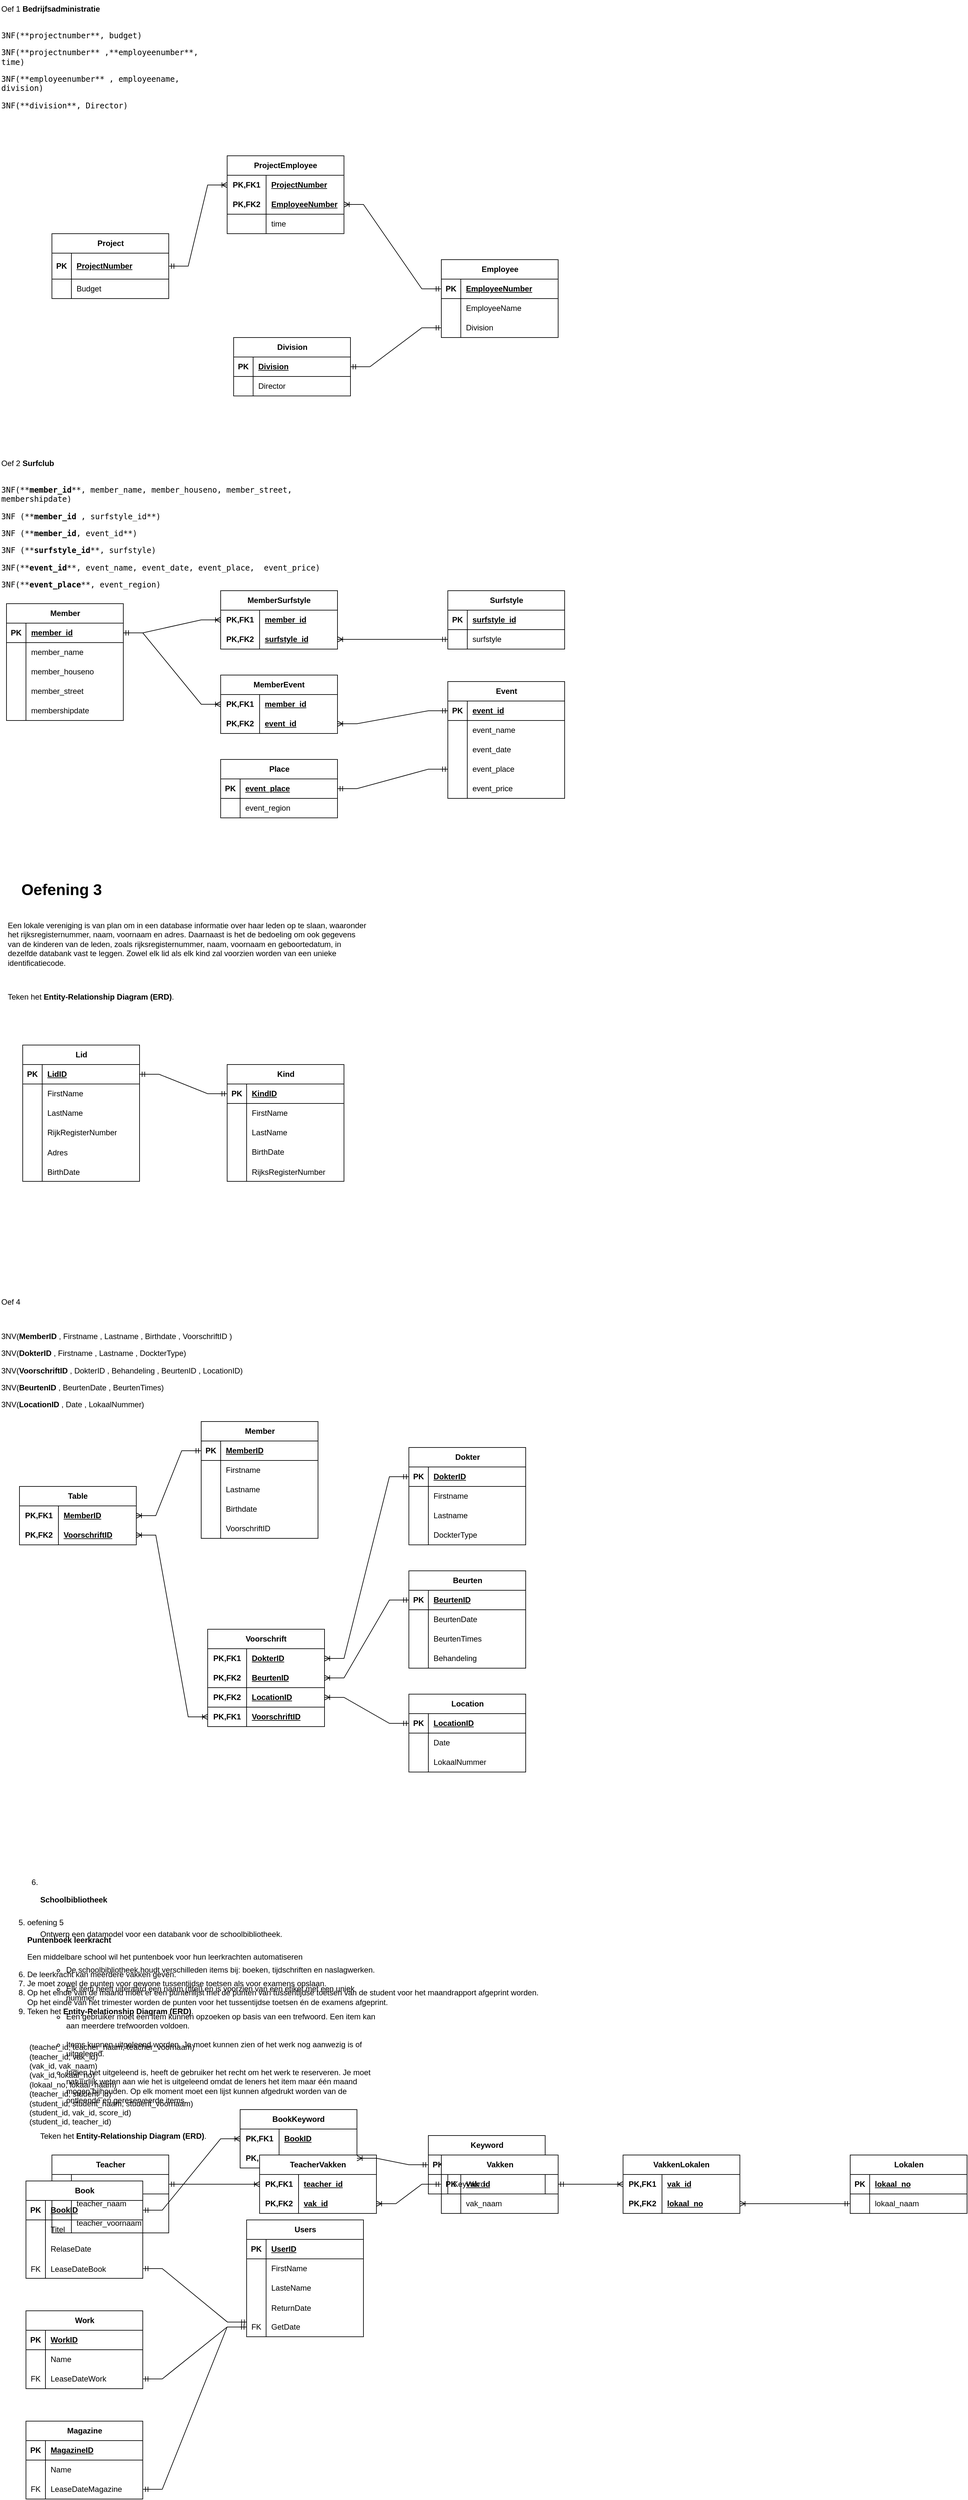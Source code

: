 <mxfile version="24.8.6">
  <diagram name="Pagina-1" id="pg3tXGFbnmsUZEJgLP9_">
    <mxGraphModel dx="1050" dy="503" grid="1" gridSize="10" guides="1" tooltips="1" connect="1" arrows="1" fold="1" page="1" pageScale="1" pageWidth="2339" pageHeight="3300" math="0" shadow="0">
      <root>
        <mxCell id="0" />
        <mxCell id="1" parent="0" />
        <mxCell id="ASxC-5lhO95S4zxQDopI-1" value="Project" style="shape=table;startSize=30;container=1;collapsible=1;childLayout=tableLayout;fixedRows=1;rowLines=0;fontStyle=1;align=center;resizeLast=1;html=1;" parent="1" vertex="1">
          <mxGeometry x="80" y="360" width="180" height="100" as="geometry" />
        </mxCell>
        <mxCell id="ASxC-5lhO95S4zxQDopI-2" value="" style="shape=tableRow;horizontal=0;startSize=0;swimlaneHead=0;swimlaneBody=0;fillColor=none;collapsible=0;dropTarget=0;points=[[0,0.5],[1,0.5]];portConstraint=eastwest;top=0;left=0;right=0;bottom=1;" parent="ASxC-5lhO95S4zxQDopI-1" vertex="1">
          <mxGeometry y="30" width="180" height="40" as="geometry" />
        </mxCell>
        <mxCell id="ASxC-5lhO95S4zxQDopI-3" value="PK" style="shape=partialRectangle;connectable=0;fillColor=none;top=0;left=0;bottom=0;right=0;fontStyle=1;overflow=hidden;whiteSpace=wrap;html=1;" parent="ASxC-5lhO95S4zxQDopI-2" vertex="1">
          <mxGeometry width="30" height="40" as="geometry">
            <mxRectangle width="30" height="40" as="alternateBounds" />
          </mxGeometry>
        </mxCell>
        <mxCell id="ASxC-5lhO95S4zxQDopI-4" value="ProjectNumber" style="shape=partialRectangle;connectable=0;fillColor=none;top=0;left=0;bottom=0;right=0;align=left;spacingLeft=6;fontStyle=5;overflow=hidden;whiteSpace=wrap;html=1;" parent="ASxC-5lhO95S4zxQDopI-2" vertex="1">
          <mxGeometry x="30" width="150" height="40" as="geometry">
            <mxRectangle width="150" height="40" as="alternateBounds" />
          </mxGeometry>
        </mxCell>
        <mxCell id="ASxC-5lhO95S4zxQDopI-5" value="" style="shape=tableRow;horizontal=0;startSize=0;swimlaneHead=0;swimlaneBody=0;fillColor=none;collapsible=0;dropTarget=0;points=[[0,0.5],[1,0.5]];portConstraint=eastwest;top=0;left=0;right=0;bottom=0;" parent="ASxC-5lhO95S4zxQDopI-1" vertex="1">
          <mxGeometry y="70" width="180" height="30" as="geometry" />
        </mxCell>
        <mxCell id="ASxC-5lhO95S4zxQDopI-6" value="" style="shape=partialRectangle;connectable=0;fillColor=none;top=0;left=0;bottom=0;right=0;editable=1;overflow=hidden;whiteSpace=wrap;html=1;" parent="ASxC-5lhO95S4zxQDopI-5" vertex="1">
          <mxGeometry width="30" height="30" as="geometry">
            <mxRectangle width="30" height="30" as="alternateBounds" />
          </mxGeometry>
        </mxCell>
        <mxCell id="ASxC-5lhO95S4zxQDopI-7" value="Budget" style="shape=partialRectangle;connectable=0;fillColor=none;top=0;left=0;bottom=0;right=0;align=left;spacingLeft=6;overflow=hidden;whiteSpace=wrap;html=1;" parent="ASxC-5lhO95S4zxQDopI-5" vertex="1">
          <mxGeometry x="30" width="150" height="30" as="geometry">
            <mxRectangle width="150" height="30" as="alternateBounds" />
          </mxGeometry>
        </mxCell>
        <mxCell id="ASxC-5lhO95S4zxQDopI-17" value="&lt;div&gt;Oef 1 &lt;span class=&quot;notion-enable-hover&quot; data-token-index=&quot;0&quot;&gt;&lt;b&gt;Bedrijfsadministratie&lt;/b&gt;&lt;/span&gt;&lt;/div&gt;&lt;div&gt;&lt;br&gt;&lt;/div&gt;&lt;p&gt;&lt;code&gt;3NF(**projectnumber**, budget)&lt;/code&gt;&lt;/p&gt;&lt;p&gt;&lt;code&gt;3NF(**projectnumber** ,**employeenumber**, time)&lt;/code&gt;&lt;/p&gt;&lt;p&gt;&lt;code&gt;3NF(**employeenumber** , employeename, division)&lt;/code&gt;&lt;/p&gt;&lt;p&gt;&lt;code&gt;3NF(**division**, Director)&lt;/code&gt;&lt;/p&gt;" style="text;whiteSpace=wrap;html=1;" parent="1" vertex="1">
          <mxGeometry width="340" height="150" as="geometry" />
        </mxCell>
        <mxCell id="ASxC-5lhO95S4zxQDopI-32" value="ProjectEmployee" style="shape=table;startSize=30;container=1;collapsible=1;childLayout=tableLayout;fixedRows=1;rowLines=0;fontStyle=1;align=center;resizeLast=1;html=1;whiteSpace=wrap;" parent="1" vertex="1">
          <mxGeometry x="350" y="240" width="180" height="120" as="geometry">
            <mxRectangle x="290" y="120" width="130" height="30" as="alternateBounds" />
          </mxGeometry>
        </mxCell>
        <mxCell id="ASxC-5lhO95S4zxQDopI-33" value="" style="shape=tableRow;horizontal=0;startSize=0;swimlaneHead=0;swimlaneBody=0;fillColor=none;collapsible=0;dropTarget=0;points=[[0,0.5],[1,0.5]];portConstraint=eastwest;top=0;left=0;right=0;bottom=0;html=1;" parent="ASxC-5lhO95S4zxQDopI-32" vertex="1">
          <mxGeometry y="30" width="180" height="30" as="geometry" />
        </mxCell>
        <mxCell id="ASxC-5lhO95S4zxQDopI-34" value="PK,FK1" style="shape=partialRectangle;connectable=0;fillColor=none;top=0;left=0;bottom=0;right=0;fontStyle=1;overflow=hidden;html=1;whiteSpace=wrap;" parent="ASxC-5lhO95S4zxQDopI-33" vertex="1">
          <mxGeometry width="60" height="30" as="geometry">
            <mxRectangle width="60" height="30" as="alternateBounds" />
          </mxGeometry>
        </mxCell>
        <mxCell id="ASxC-5lhO95S4zxQDopI-35" value="ProjectNumber" style="shape=partialRectangle;connectable=0;fillColor=none;top=0;left=0;bottom=0;right=0;align=left;spacingLeft=6;fontStyle=5;overflow=hidden;html=1;whiteSpace=wrap;" parent="ASxC-5lhO95S4zxQDopI-33" vertex="1">
          <mxGeometry x="60" width="120" height="30" as="geometry">
            <mxRectangle width="120" height="30" as="alternateBounds" />
          </mxGeometry>
        </mxCell>
        <mxCell id="ASxC-5lhO95S4zxQDopI-36" value="" style="shape=tableRow;horizontal=0;startSize=0;swimlaneHead=0;swimlaneBody=0;fillColor=none;collapsible=0;dropTarget=0;points=[[0,0.5],[1,0.5]];portConstraint=eastwest;top=0;left=0;right=0;bottom=1;html=1;" parent="ASxC-5lhO95S4zxQDopI-32" vertex="1">
          <mxGeometry y="60" width="180" height="30" as="geometry" />
        </mxCell>
        <mxCell id="ASxC-5lhO95S4zxQDopI-37" value="PK,FK2" style="shape=partialRectangle;connectable=0;fillColor=none;top=0;left=0;bottom=0;right=0;fontStyle=1;overflow=hidden;html=1;whiteSpace=wrap;" parent="ASxC-5lhO95S4zxQDopI-36" vertex="1">
          <mxGeometry width="60" height="30" as="geometry">
            <mxRectangle width="60" height="30" as="alternateBounds" />
          </mxGeometry>
        </mxCell>
        <mxCell id="ASxC-5lhO95S4zxQDopI-38" value="EmployeeNumber" style="shape=partialRectangle;connectable=0;fillColor=none;top=0;left=0;bottom=0;right=0;align=left;spacingLeft=6;fontStyle=5;overflow=hidden;html=1;whiteSpace=wrap;" parent="ASxC-5lhO95S4zxQDopI-36" vertex="1">
          <mxGeometry x="60" width="120" height="30" as="geometry">
            <mxRectangle width="120" height="30" as="alternateBounds" />
          </mxGeometry>
        </mxCell>
        <mxCell id="ASxC-5lhO95S4zxQDopI-39" value="" style="shape=tableRow;horizontal=0;startSize=0;swimlaneHead=0;swimlaneBody=0;fillColor=none;collapsible=0;dropTarget=0;points=[[0,0.5],[1,0.5]];portConstraint=eastwest;top=0;left=0;right=0;bottom=0;html=1;" parent="ASxC-5lhO95S4zxQDopI-32" vertex="1">
          <mxGeometry y="90" width="180" height="30" as="geometry" />
        </mxCell>
        <mxCell id="ASxC-5lhO95S4zxQDopI-40" value="" style="shape=partialRectangle;connectable=0;fillColor=none;top=0;left=0;bottom=0;right=0;editable=1;overflow=hidden;html=1;whiteSpace=wrap;" parent="ASxC-5lhO95S4zxQDopI-39" vertex="1">
          <mxGeometry width="60" height="30" as="geometry">
            <mxRectangle width="60" height="30" as="alternateBounds" />
          </mxGeometry>
        </mxCell>
        <mxCell id="ASxC-5lhO95S4zxQDopI-41" value="time" style="shape=partialRectangle;connectable=0;fillColor=none;top=0;left=0;bottom=0;right=0;align=left;spacingLeft=6;overflow=hidden;html=1;whiteSpace=wrap;" parent="ASxC-5lhO95S4zxQDopI-39" vertex="1">
          <mxGeometry x="60" width="120" height="30" as="geometry">
            <mxRectangle width="120" height="30" as="alternateBounds" />
          </mxGeometry>
        </mxCell>
        <mxCell id="ASxC-5lhO95S4zxQDopI-45" value="Employee" style="shape=table;startSize=30;container=1;collapsible=1;childLayout=tableLayout;fixedRows=1;rowLines=0;fontStyle=1;align=center;resizeLast=1;html=1;" parent="1" vertex="1">
          <mxGeometry x="680" y="400" width="180" height="120" as="geometry" />
        </mxCell>
        <mxCell id="ASxC-5lhO95S4zxQDopI-46" value="" style="shape=tableRow;horizontal=0;startSize=0;swimlaneHead=0;swimlaneBody=0;fillColor=none;collapsible=0;dropTarget=0;points=[[0,0.5],[1,0.5]];portConstraint=eastwest;top=0;left=0;right=0;bottom=1;" parent="ASxC-5lhO95S4zxQDopI-45" vertex="1">
          <mxGeometry y="30" width="180" height="30" as="geometry" />
        </mxCell>
        <mxCell id="ASxC-5lhO95S4zxQDopI-47" value="PK" style="shape=partialRectangle;connectable=0;fillColor=none;top=0;left=0;bottom=0;right=0;fontStyle=1;overflow=hidden;whiteSpace=wrap;html=1;" parent="ASxC-5lhO95S4zxQDopI-46" vertex="1">
          <mxGeometry width="30" height="30" as="geometry">
            <mxRectangle width="30" height="30" as="alternateBounds" />
          </mxGeometry>
        </mxCell>
        <mxCell id="ASxC-5lhO95S4zxQDopI-48" value="EmployeeNumber" style="shape=partialRectangle;connectable=0;fillColor=none;top=0;left=0;bottom=0;right=0;align=left;spacingLeft=6;fontStyle=5;overflow=hidden;whiteSpace=wrap;html=1;" parent="ASxC-5lhO95S4zxQDopI-46" vertex="1">
          <mxGeometry x="30" width="150" height="30" as="geometry">
            <mxRectangle width="150" height="30" as="alternateBounds" />
          </mxGeometry>
        </mxCell>
        <mxCell id="ASxC-5lhO95S4zxQDopI-49" value="" style="shape=tableRow;horizontal=0;startSize=0;swimlaneHead=0;swimlaneBody=0;fillColor=none;collapsible=0;dropTarget=0;points=[[0,0.5],[1,0.5]];portConstraint=eastwest;top=0;left=0;right=0;bottom=0;" parent="ASxC-5lhO95S4zxQDopI-45" vertex="1">
          <mxGeometry y="60" width="180" height="30" as="geometry" />
        </mxCell>
        <mxCell id="ASxC-5lhO95S4zxQDopI-50" value="" style="shape=partialRectangle;connectable=0;fillColor=none;top=0;left=0;bottom=0;right=0;editable=1;overflow=hidden;whiteSpace=wrap;html=1;" parent="ASxC-5lhO95S4zxQDopI-49" vertex="1">
          <mxGeometry width="30" height="30" as="geometry">
            <mxRectangle width="30" height="30" as="alternateBounds" />
          </mxGeometry>
        </mxCell>
        <mxCell id="ASxC-5lhO95S4zxQDopI-51" value="EmployeeName" style="shape=partialRectangle;connectable=0;fillColor=none;top=0;left=0;bottom=0;right=0;align=left;spacingLeft=6;overflow=hidden;whiteSpace=wrap;html=1;" parent="ASxC-5lhO95S4zxQDopI-49" vertex="1">
          <mxGeometry x="30" width="150" height="30" as="geometry">
            <mxRectangle width="150" height="30" as="alternateBounds" />
          </mxGeometry>
        </mxCell>
        <mxCell id="ASxC-5lhO95S4zxQDopI-52" value="" style="shape=tableRow;horizontal=0;startSize=0;swimlaneHead=0;swimlaneBody=0;fillColor=none;collapsible=0;dropTarget=0;points=[[0,0.5],[1,0.5]];portConstraint=eastwest;top=0;left=0;right=0;bottom=0;" parent="ASxC-5lhO95S4zxQDopI-45" vertex="1">
          <mxGeometry y="90" width="180" height="30" as="geometry" />
        </mxCell>
        <mxCell id="ASxC-5lhO95S4zxQDopI-53" value="" style="shape=partialRectangle;connectable=0;fillColor=none;top=0;left=0;bottom=0;right=0;editable=1;overflow=hidden;whiteSpace=wrap;html=1;" parent="ASxC-5lhO95S4zxQDopI-52" vertex="1">
          <mxGeometry width="30" height="30" as="geometry">
            <mxRectangle width="30" height="30" as="alternateBounds" />
          </mxGeometry>
        </mxCell>
        <mxCell id="ASxC-5lhO95S4zxQDopI-54" value="Division" style="shape=partialRectangle;connectable=0;fillColor=none;top=0;left=0;bottom=0;right=0;align=left;spacingLeft=6;overflow=hidden;whiteSpace=wrap;html=1;" parent="ASxC-5lhO95S4zxQDopI-52" vertex="1">
          <mxGeometry x="30" width="150" height="30" as="geometry">
            <mxRectangle width="150" height="30" as="alternateBounds" />
          </mxGeometry>
        </mxCell>
        <mxCell id="ASxC-5lhO95S4zxQDopI-58" value="Division" style="shape=table;startSize=30;container=1;collapsible=1;childLayout=tableLayout;fixedRows=1;rowLines=0;fontStyle=1;align=center;resizeLast=1;html=1;" parent="1" vertex="1">
          <mxGeometry x="360" y="520" width="180" height="90" as="geometry" />
        </mxCell>
        <mxCell id="ASxC-5lhO95S4zxQDopI-59" value="" style="shape=tableRow;horizontal=0;startSize=0;swimlaneHead=0;swimlaneBody=0;fillColor=none;collapsible=0;dropTarget=0;points=[[0,0.5],[1,0.5]];portConstraint=eastwest;top=0;left=0;right=0;bottom=1;" parent="ASxC-5lhO95S4zxQDopI-58" vertex="1">
          <mxGeometry y="30" width="180" height="30" as="geometry" />
        </mxCell>
        <mxCell id="ASxC-5lhO95S4zxQDopI-60" value="PK" style="shape=partialRectangle;connectable=0;fillColor=none;top=0;left=0;bottom=0;right=0;fontStyle=1;overflow=hidden;whiteSpace=wrap;html=1;" parent="ASxC-5lhO95S4zxQDopI-59" vertex="1">
          <mxGeometry width="30" height="30" as="geometry">
            <mxRectangle width="30" height="30" as="alternateBounds" />
          </mxGeometry>
        </mxCell>
        <mxCell id="ASxC-5lhO95S4zxQDopI-61" value="Division" style="shape=partialRectangle;connectable=0;fillColor=none;top=0;left=0;bottom=0;right=0;align=left;spacingLeft=6;fontStyle=5;overflow=hidden;whiteSpace=wrap;html=1;" parent="ASxC-5lhO95S4zxQDopI-59" vertex="1">
          <mxGeometry x="30" width="150" height="30" as="geometry">
            <mxRectangle width="150" height="30" as="alternateBounds" />
          </mxGeometry>
        </mxCell>
        <mxCell id="ASxC-5lhO95S4zxQDopI-62" value="" style="shape=tableRow;horizontal=0;startSize=0;swimlaneHead=0;swimlaneBody=0;fillColor=none;collapsible=0;dropTarget=0;points=[[0,0.5],[1,0.5]];portConstraint=eastwest;top=0;left=0;right=0;bottom=0;" parent="ASxC-5lhO95S4zxQDopI-58" vertex="1">
          <mxGeometry y="60" width="180" height="30" as="geometry" />
        </mxCell>
        <mxCell id="ASxC-5lhO95S4zxQDopI-63" value="" style="shape=partialRectangle;connectable=0;fillColor=none;top=0;left=0;bottom=0;right=0;editable=1;overflow=hidden;whiteSpace=wrap;html=1;" parent="ASxC-5lhO95S4zxQDopI-62" vertex="1">
          <mxGeometry width="30" height="30" as="geometry">
            <mxRectangle width="30" height="30" as="alternateBounds" />
          </mxGeometry>
        </mxCell>
        <mxCell id="ASxC-5lhO95S4zxQDopI-64" value="Director" style="shape=partialRectangle;connectable=0;fillColor=none;top=0;left=0;bottom=0;right=0;align=left;spacingLeft=6;overflow=hidden;whiteSpace=wrap;html=1;" parent="ASxC-5lhO95S4zxQDopI-62" vertex="1">
          <mxGeometry x="30" width="150" height="30" as="geometry">
            <mxRectangle width="150" height="30" as="alternateBounds" />
          </mxGeometry>
        </mxCell>
        <mxCell id="ASxC-5lhO95S4zxQDopI-71" value="" style="edgeStyle=entityRelationEdgeStyle;fontSize=12;html=1;endArrow=ERoneToMany;startArrow=ERmandOne;rounded=0;exitX=1;exitY=0.5;exitDx=0;exitDy=0;entryX=0;entryY=0.5;entryDx=0;entryDy=0;" parent="1" source="ASxC-5lhO95S4zxQDopI-1" target="ASxC-5lhO95S4zxQDopI-33" edge="1">
          <mxGeometry width="100" height="100" relative="1" as="geometry">
            <mxPoint x="420" y="360" as="sourcePoint" />
            <mxPoint x="330" y="270" as="targetPoint" />
          </mxGeometry>
        </mxCell>
        <mxCell id="ASxC-5lhO95S4zxQDopI-74" value="" style="edgeStyle=entityRelationEdgeStyle;fontSize=12;html=1;endArrow=ERoneToMany;startArrow=ERmandOne;rounded=0;entryX=1;entryY=0.5;entryDx=0;entryDy=0;exitX=0;exitY=0.5;exitDx=0;exitDy=0;" parent="1" source="ASxC-5lhO95S4zxQDopI-46" target="ASxC-5lhO95S4zxQDopI-36" edge="1">
          <mxGeometry width="100" height="100" relative="1" as="geometry">
            <mxPoint x="640" y="360" as="sourcePoint" />
            <mxPoint x="740" y="260" as="targetPoint" />
          </mxGeometry>
        </mxCell>
        <mxCell id="ASxC-5lhO95S4zxQDopI-75" value="" style="edgeStyle=entityRelationEdgeStyle;fontSize=12;html=1;endArrow=ERmandOne;startArrow=ERmandOne;rounded=0;" parent="1" source="ASxC-5lhO95S4zxQDopI-59" target="ASxC-5lhO95S4zxQDopI-52" edge="1">
          <mxGeometry width="100" height="100" relative="1" as="geometry">
            <mxPoint x="590" y="627" as="sourcePoint" />
            <mxPoint x="710" y="562" as="targetPoint" />
          </mxGeometry>
        </mxCell>
        <mxCell id="ASxC-5lhO95S4zxQDopI-76" value="&lt;div&gt;Oef 2 &lt;span class=&quot;notion-enable-hover&quot; data-token-index=&quot;0&quot; style=&quot;font-weight:600&quot;&gt;Surfclub&lt;/span&gt;&lt;/div&gt;&lt;div&gt;&lt;br&gt;&lt;/div&gt;&lt;p&gt;&lt;code&gt;3NF(**&lt;b&gt;member_id&lt;/b&gt;**, member_name, member_houseno, member_street, membershipdate)&lt;/code&gt;&lt;/p&gt;&lt;p&gt;&lt;code&gt;3NF (**&lt;b&gt;member_id &lt;/b&gt;, surfstyle_id**)&lt;/code&gt;&lt;/p&gt;&lt;p&gt;&lt;code&gt;3NF (**&lt;b&gt;member_id&lt;/b&gt;, event_id**)&lt;/code&gt;&lt;/p&gt;&lt;p&gt;&lt;code&gt;3NF (**&lt;b&gt;surfstyle_id&lt;/b&gt;**, surfstyle)&lt;/code&gt;&lt;/p&gt;&lt;p&gt;&lt;code&gt;3NF(**&lt;b&gt;event_id&lt;/b&gt;**, event_name, event_date, event_place,&amp;nbsp; event_price)&lt;/code&gt;&lt;/p&gt;&lt;p&gt;&lt;code&gt;3NF(**&lt;b&gt;event_place&lt;/b&gt;**, event_region)&lt;/code&gt;&lt;/p&gt;" style="text;whiteSpace=wrap;html=1;" parent="1" vertex="1">
          <mxGeometry y="700" width="530" height="180" as="geometry" />
        </mxCell>
        <mxCell id="_lhze5OLIJimC7IqoSJ6-1" value="Member" style="shape=table;startSize=30;container=1;collapsible=1;childLayout=tableLayout;fixedRows=1;rowLines=0;fontStyle=1;align=center;resizeLast=1;html=1;" parent="1" vertex="1">
          <mxGeometry x="10" y="930" width="180" height="180" as="geometry" />
        </mxCell>
        <mxCell id="_lhze5OLIJimC7IqoSJ6-2" value="" style="shape=tableRow;horizontal=0;startSize=0;swimlaneHead=0;swimlaneBody=0;fillColor=none;collapsible=0;dropTarget=0;points=[[0,0.5],[1,0.5]];portConstraint=eastwest;top=0;left=0;right=0;bottom=1;" parent="_lhze5OLIJimC7IqoSJ6-1" vertex="1">
          <mxGeometry y="30" width="180" height="30" as="geometry" />
        </mxCell>
        <mxCell id="_lhze5OLIJimC7IqoSJ6-3" value="PK" style="shape=partialRectangle;connectable=0;fillColor=none;top=0;left=0;bottom=0;right=0;fontStyle=1;overflow=hidden;whiteSpace=wrap;html=1;" parent="_lhze5OLIJimC7IqoSJ6-2" vertex="1">
          <mxGeometry width="30" height="30" as="geometry">
            <mxRectangle width="30" height="30" as="alternateBounds" />
          </mxGeometry>
        </mxCell>
        <mxCell id="_lhze5OLIJimC7IqoSJ6-4" value="member_id" style="shape=partialRectangle;connectable=0;fillColor=none;top=0;left=0;bottom=0;right=0;align=left;spacingLeft=6;fontStyle=5;overflow=hidden;whiteSpace=wrap;html=1;" parent="_lhze5OLIJimC7IqoSJ6-2" vertex="1">
          <mxGeometry x="30" width="150" height="30" as="geometry">
            <mxRectangle width="150" height="30" as="alternateBounds" />
          </mxGeometry>
        </mxCell>
        <mxCell id="_lhze5OLIJimC7IqoSJ6-5" value="" style="shape=tableRow;horizontal=0;startSize=0;swimlaneHead=0;swimlaneBody=0;fillColor=none;collapsible=0;dropTarget=0;points=[[0,0.5],[1,0.5]];portConstraint=eastwest;top=0;left=0;right=0;bottom=0;" parent="_lhze5OLIJimC7IqoSJ6-1" vertex="1">
          <mxGeometry y="60" width="180" height="30" as="geometry" />
        </mxCell>
        <mxCell id="_lhze5OLIJimC7IqoSJ6-6" value="" style="shape=partialRectangle;connectable=0;fillColor=none;top=0;left=0;bottom=0;right=0;editable=1;overflow=hidden;whiteSpace=wrap;html=1;" parent="_lhze5OLIJimC7IqoSJ6-5" vertex="1">
          <mxGeometry width="30" height="30" as="geometry">
            <mxRectangle width="30" height="30" as="alternateBounds" />
          </mxGeometry>
        </mxCell>
        <mxCell id="_lhze5OLIJimC7IqoSJ6-7" value="member_name" style="shape=partialRectangle;connectable=0;fillColor=none;top=0;left=0;bottom=0;right=0;align=left;spacingLeft=6;overflow=hidden;whiteSpace=wrap;html=1;" parent="_lhze5OLIJimC7IqoSJ6-5" vertex="1">
          <mxGeometry x="30" width="150" height="30" as="geometry">
            <mxRectangle width="150" height="30" as="alternateBounds" />
          </mxGeometry>
        </mxCell>
        <mxCell id="_lhze5OLIJimC7IqoSJ6-8" value="" style="shape=tableRow;horizontal=0;startSize=0;swimlaneHead=0;swimlaneBody=0;fillColor=none;collapsible=0;dropTarget=0;points=[[0,0.5],[1,0.5]];portConstraint=eastwest;top=0;left=0;right=0;bottom=0;" parent="_lhze5OLIJimC7IqoSJ6-1" vertex="1">
          <mxGeometry y="90" width="180" height="30" as="geometry" />
        </mxCell>
        <mxCell id="_lhze5OLIJimC7IqoSJ6-9" value="" style="shape=partialRectangle;connectable=0;fillColor=none;top=0;left=0;bottom=0;right=0;editable=1;overflow=hidden;whiteSpace=wrap;html=1;" parent="_lhze5OLIJimC7IqoSJ6-8" vertex="1">
          <mxGeometry width="30" height="30" as="geometry">
            <mxRectangle width="30" height="30" as="alternateBounds" />
          </mxGeometry>
        </mxCell>
        <mxCell id="_lhze5OLIJimC7IqoSJ6-10" value="member_houseno" style="shape=partialRectangle;connectable=0;fillColor=none;top=0;left=0;bottom=0;right=0;align=left;spacingLeft=6;overflow=hidden;whiteSpace=wrap;html=1;" parent="_lhze5OLIJimC7IqoSJ6-8" vertex="1">
          <mxGeometry x="30" width="150" height="30" as="geometry">
            <mxRectangle width="150" height="30" as="alternateBounds" />
          </mxGeometry>
        </mxCell>
        <mxCell id="_lhze5OLIJimC7IqoSJ6-11" value="" style="shape=tableRow;horizontal=0;startSize=0;swimlaneHead=0;swimlaneBody=0;fillColor=none;collapsible=0;dropTarget=0;points=[[0,0.5],[1,0.5]];portConstraint=eastwest;top=0;left=0;right=0;bottom=0;" parent="_lhze5OLIJimC7IqoSJ6-1" vertex="1">
          <mxGeometry y="120" width="180" height="30" as="geometry" />
        </mxCell>
        <mxCell id="_lhze5OLIJimC7IqoSJ6-12" value="" style="shape=partialRectangle;connectable=0;fillColor=none;top=0;left=0;bottom=0;right=0;editable=1;overflow=hidden;whiteSpace=wrap;html=1;" parent="_lhze5OLIJimC7IqoSJ6-11" vertex="1">
          <mxGeometry width="30" height="30" as="geometry">
            <mxRectangle width="30" height="30" as="alternateBounds" />
          </mxGeometry>
        </mxCell>
        <mxCell id="_lhze5OLIJimC7IqoSJ6-13" value="member_street" style="shape=partialRectangle;connectable=0;fillColor=none;top=0;left=0;bottom=0;right=0;align=left;spacingLeft=6;overflow=hidden;whiteSpace=wrap;html=1;" parent="_lhze5OLIJimC7IqoSJ6-11" vertex="1">
          <mxGeometry x="30" width="150" height="30" as="geometry">
            <mxRectangle width="150" height="30" as="alternateBounds" />
          </mxGeometry>
        </mxCell>
        <mxCell id="_lhze5OLIJimC7IqoSJ6-34" value="" style="shape=tableRow;horizontal=0;startSize=0;swimlaneHead=0;swimlaneBody=0;fillColor=none;collapsible=0;dropTarget=0;points=[[0,0.5],[1,0.5]];portConstraint=eastwest;top=0;left=0;right=0;bottom=0;" parent="_lhze5OLIJimC7IqoSJ6-1" vertex="1">
          <mxGeometry y="150" width="180" height="30" as="geometry" />
        </mxCell>
        <mxCell id="_lhze5OLIJimC7IqoSJ6-35" value="" style="shape=partialRectangle;connectable=0;fillColor=none;top=0;left=0;bottom=0;right=0;editable=1;overflow=hidden;whiteSpace=wrap;html=1;" parent="_lhze5OLIJimC7IqoSJ6-34" vertex="1">
          <mxGeometry width="30" height="30" as="geometry">
            <mxRectangle width="30" height="30" as="alternateBounds" />
          </mxGeometry>
        </mxCell>
        <mxCell id="_lhze5OLIJimC7IqoSJ6-36" value="membershipdate" style="shape=partialRectangle;connectable=0;fillColor=none;top=0;left=0;bottom=0;right=0;align=left;spacingLeft=6;overflow=hidden;whiteSpace=wrap;html=1;" parent="_lhze5OLIJimC7IqoSJ6-34" vertex="1">
          <mxGeometry x="30" width="150" height="30" as="geometry">
            <mxRectangle width="150" height="30" as="alternateBounds" />
          </mxGeometry>
        </mxCell>
        <mxCell id="9WLVLjIo_HiwWXJBDwfp-1" value="&lt;h1&gt;Oefening 3&lt;br&gt;&amp;nbsp;&amp;nbsp;&lt;/h1&gt;" style="text;html=1;align=center;verticalAlign=middle;whiteSpace=wrap;rounded=0;" parent="1" vertex="1">
          <mxGeometry y="1370" width="190" height="30" as="geometry" />
        </mxCell>
        <mxCell id="_lhze5OLIJimC7IqoSJ6-37" value="MemberSurfstyle" style="shape=table;startSize=30;container=1;collapsible=1;childLayout=tableLayout;fixedRows=1;rowLines=0;fontStyle=1;align=center;resizeLast=1;html=1;whiteSpace=wrap;" parent="1" vertex="1">
          <mxGeometry x="340" y="910" width="180" height="90" as="geometry" />
        </mxCell>
        <mxCell id="_lhze5OLIJimC7IqoSJ6-38" value="" style="shape=tableRow;horizontal=0;startSize=0;swimlaneHead=0;swimlaneBody=0;fillColor=none;collapsible=0;dropTarget=0;points=[[0,0.5],[1,0.5]];portConstraint=eastwest;top=0;left=0;right=0;bottom=0;html=1;" parent="_lhze5OLIJimC7IqoSJ6-37" vertex="1">
          <mxGeometry y="30" width="180" height="30" as="geometry" />
        </mxCell>
        <mxCell id="_lhze5OLIJimC7IqoSJ6-39" value="PK,FK1" style="shape=partialRectangle;connectable=0;fillColor=none;top=0;left=0;bottom=0;right=0;fontStyle=1;overflow=hidden;html=1;whiteSpace=wrap;" parent="_lhze5OLIJimC7IqoSJ6-38" vertex="1">
          <mxGeometry width="60" height="30" as="geometry">
            <mxRectangle width="60" height="30" as="alternateBounds" />
          </mxGeometry>
        </mxCell>
        <mxCell id="_lhze5OLIJimC7IqoSJ6-40" value="member_id" style="shape=partialRectangle;connectable=0;fillColor=none;top=0;left=0;bottom=0;right=0;align=left;spacingLeft=6;fontStyle=5;overflow=hidden;html=1;whiteSpace=wrap;" parent="_lhze5OLIJimC7IqoSJ6-38" vertex="1">
          <mxGeometry x="60" width="120" height="30" as="geometry">
            <mxRectangle width="120" height="30" as="alternateBounds" />
          </mxGeometry>
        </mxCell>
        <mxCell id="_lhze5OLIJimC7IqoSJ6-41" value="" style="shape=tableRow;horizontal=0;startSize=0;swimlaneHead=0;swimlaneBody=0;fillColor=none;collapsible=0;dropTarget=0;points=[[0,0.5],[1,0.5]];portConstraint=eastwest;top=0;left=0;right=0;bottom=1;html=1;" parent="_lhze5OLIJimC7IqoSJ6-37" vertex="1">
          <mxGeometry y="60" width="180" height="30" as="geometry" />
        </mxCell>
        <mxCell id="_lhze5OLIJimC7IqoSJ6-42" value="PK,FK2" style="shape=partialRectangle;connectable=0;fillColor=none;top=0;left=0;bottom=0;right=0;fontStyle=1;overflow=hidden;html=1;whiteSpace=wrap;" parent="_lhze5OLIJimC7IqoSJ6-41" vertex="1">
          <mxGeometry width="60" height="30" as="geometry">
            <mxRectangle width="60" height="30" as="alternateBounds" />
          </mxGeometry>
        </mxCell>
        <mxCell id="_lhze5OLIJimC7IqoSJ6-43" value="surfstyle_id" style="shape=partialRectangle;connectable=0;fillColor=none;top=0;left=0;bottom=0;right=0;align=left;spacingLeft=6;fontStyle=5;overflow=hidden;html=1;whiteSpace=wrap;" parent="_lhze5OLIJimC7IqoSJ6-41" vertex="1">
          <mxGeometry x="60" width="120" height="30" as="geometry">
            <mxRectangle width="120" height="30" as="alternateBounds" />
          </mxGeometry>
        </mxCell>
        <mxCell id="9WLVLjIo_HiwWXJBDwfp-3" value="&lt;p&gt;Een lokale vereniging is van plan om in een database informatie over haar leden op te slaan, waaronder het rijksregisternummer, naam, voornaam en adres. Daarnaast is het de bedoeling om ook gegevens van de kinderen van de leden, zoals rijksregisternummer, naam, voornaam en geboortedatum, in dezelfde databank vast te leggen. Zowel elk lid als elk kind zal voorzien worden van een unieke identificatiecode.&lt;/p&gt;&#xa;&lt;p&gt;Teken het &lt;strong&gt;Entity-Relationship Diagram (ERD)&lt;/strong&gt;.&lt;/p&gt;" style="text;whiteSpace=wrap;html=1;" parent="1" vertex="1">
          <mxGeometry x="10" y="1400" width="560" height="170" as="geometry" />
        </mxCell>
        <mxCell id="_7XhD8mCr1j6iUqAHI7z-4" value="&lt;p&gt;Oef 4&lt;br&gt;&lt;/p&gt;&lt;br&gt;&lt;p&gt;3NV(&lt;strong&gt;MemberID&lt;/strong&gt; , Firstname , Lastname , Birthdate , VoorschriftID )&lt;/p&gt;&lt;p&gt;3NV(&lt;strong&gt;DokterID&lt;/strong&gt; , Firstname , Lastname , DockterType)&lt;/p&gt;&lt;p&gt;3NV(&lt;strong&gt;VoorschriftID&lt;/strong&gt; , DokterID , Behandeling , BeurtenID , LocationID)&lt;/p&gt;&lt;p&gt;3NV(&lt;strong&gt;BeurtenID&lt;/strong&gt; , BeurtenDate , BeurtenTimes)&lt;/p&gt;&lt;p&gt;3NV(&lt;strong&gt;LocationID&lt;/strong&gt; , Date , LokaalNummer)&lt;/p&gt;&lt;div&gt;&lt;br&gt;&lt;/div&gt;" style="text;whiteSpace=wrap;html=1;" parent="1" vertex="1">
          <mxGeometry y="1980" width="560" height="220" as="geometry" />
        </mxCell>
        <mxCell id="9WLVLjIo_HiwWXJBDwfp-5" value="Lid" style="shape=table;startSize=30;container=1;collapsible=1;childLayout=tableLayout;fixedRows=1;rowLines=0;fontStyle=1;align=center;resizeLast=1;html=1;" parent="1" vertex="1">
          <mxGeometry x="35" y="1610" width="180" height="210" as="geometry" />
        </mxCell>
        <mxCell id="9WLVLjIo_HiwWXJBDwfp-6" value="" style="shape=tableRow;horizontal=0;startSize=0;swimlaneHead=0;swimlaneBody=0;fillColor=none;collapsible=0;dropTarget=0;points=[[0,0.5],[1,0.5]];portConstraint=eastwest;top=0;left=0;right=0;bottom=1;" parent="9WLVLjIo_HiwWXJBDwfp-5" vertex="1">
          <mxGeometry y="30" width="180" height="30" as="geometry" />
        </mxCell>
        <mxCell id="9WLVLjIo_HiwWXJBDwfp-7" value="PK" style="shape=partialRectangle;connectable=0;fillColor=none;top=0;left=0;bottom=0;right=0;fontStyle=1;overflow=hidden;whiteSpace=wrap;html=1;" parent="9WLVLjIo_HiwWXJBDwfp-6" vertex="1">
          <mxGeometry width="30" height="30" as="geometry">
            <mxRectangle width="30" height="30" as="alternateBounds" />
          </mxGeometry>
        </mxCell>
        <mxCell id="9WLVLjIo_HiwWXJBDwfp-8" value="LidID" style="shape=partialRectangle;connectable=0;fillColor=none;top=0;left=0;bottom=0;right=0;align=left;spacingLeft=6;fontStyle=5;overflow=hidden;whiteSpace=wrap;html=1;" parent="9WLVLjIo_HiwWXJBDwfp-6" vertex="1">
          <mxGeometry x="30" width="150" height="30" as="geometry">
            <mxRectangle width="150" height="30" as="alternateBounds" />
          </mxGeometry>
        </mxCell>
        <mxCell id="9WLVLjIo_HiwWXJBDwfp-9" value="" style="shape=tableRow;horizontal=0;startSize=0;swimlaneHead=0;swimlaneBody=0;fillColor=none;collapsible=0;dropTarget=0;points=[[0,0.5],[1,0.5]];portConstraint=eastwest;top=0;left=0;right=0;bottom=0;" parent="9WLVLjIo_HiwWXJBDwfp-5" vertex="1">
          <mxGeometry y="60" width="180" height="30" as="geometry" />
        </mxCell>
        <mxCell id="9WLVLjIo_HiwWXJBDwfp-10" value="" style="shape=partialRectangle;connectable=0;fillColor=none;top=0;left=0;bottom=0;right=0;editable=1;overflow=hidden;whiteSpace=wrap;html=1;" parent="9WLVLjIo_HiwWXJBDwfp-9" vertex="1">
          <mxGeometry width="30" height="30" as="geometry">
            <mxRectangle width="30" height="30" as="alternateBounds" />
          </mxGeometry>
        </mxCell>
        <mxCell id="9WLVLjIo_HiwWXJBDwfp-11" value="FirstName" style="shape=partialRectangle;connectable=0;fillColor=none;top=0;left=0;bottom=0;right=0;align=left;spacingLeft=6;overflow=hidden;whiteSpace=wrap;html=1;" parent="9WLVLjIo_HiwWXJBDwfp-9" vertex="1">
          <mxGeometry x="30" width="150" height="30" as="geometry">
            <mxRectangle width="150" height="30" as="alternateBounds" />
          </mxGeometry>
        </mxCell>
        <mxCell id="9WLVLjIo_HiwWXJBDwfp-12" value="" style="shape=tableRow;horizontal=0;startSize=0;swimlaneHead=0;swimlaneBody=0;fillColor=none;collapsible=0;dropTarget=0;points=[[0,0.5],[1,0.5]];portConstraint=eastwest;top=0;left=0;right=0;bottom=0;" parent="9WLVLjIo_HiwWXJBDwfp-5" vertex="1">
          <mxGeometry y="90" width="180" height="30" as="geometry" />
        </mxCell>
        <mxCell id="9WLVLjIo_HiwWXJBDwfp-13" value="" style="shape=partialRectangle;connectable=0;fillColor=none;top=0;left=0;bottom=0;right=0;editable=1;overflow=hidden;whiteSpace=wrap;html=1;" parent="9WLVLjIo_HiwWXJBDwfp-12" vertex="1">
          <mxGeometry width="30" height="30" as="geometry">
            <mxRectangle width="30" height="30" as="alternateBounds" />
          </mxGeometry>
        </mxCell>
        <mxCell id="9WLVLjIo_HiwWXJBDwfp-14" value="LastName" style="shape=partialRectangle;connectable=0;fillColor=none;top=0;left=0;bottom=0;right=0;align=left;spacingLeft=6;overflow=hidden;whiteSpace=wrap;html=1;" parent="9WLVLjIo_HiwWXJBDwfp-12" vertex="1">
          <mxGeometry x="30" width="150" height="30" as="geometry">
            <mxRectangle width="150" height="30" as="alternateBounds" />
          </mxGeometry>
        </mxCell>
        <mxCell id="9WLVLjIo_HiwWXJBDwfp-15" value="" style="shape=tableRow;horizontal=0;startSize=0;swimlaneHead=0;swimlaneBody=0;fillColor=none;collapsible=0;dropTarget=0;points=[[0,0.5],[1,0.5]];portConstraint=eastwest;top=0;left=0;right=0;bottom=0;" parent="9WLVLjIo_HiwWXJBDwfp-5" vertex="1">
          <mxGeometry y="120" width="180" height="30" as="geometry" />
        </mxCell>
        <mxCell id="9WLVLjIo_HiwWXJBDwfp-16" value="" style="shape=partialRectangle;connectable=0;fillColor=none;top=0;left=0;bottom=0;right=0;editable=1;overflow=hidden;whiteSpace=wrap;html=1;" parent="9WLVLjIo_HiwWXJBDwfp-15" vertex="1">
          <mxGeometry width="30" height="30" as="geometry">
            <mxRectangle width="30" height="30" as="alternateBounds" />
          </mxGeometry>
        </mxCell>
        <mxCell id="9WLVLjIo_HiwWXJBDwfp-17" value="RijkRegisterNumber" style="shape=partialRectangle;connectable=0;fillColor=none;top=0;left=0;bottom=0;right=0;align=left;spacingLeft=6;overflow=hidden;whiteSpace=wrap;html=1;" parent="9WLVLjIo_HiwWXJBDwfp-15" vertex="1">
          <mxGeometry x="30" width="150" height="30" as="geometry">
            <mxRectangle width="150" height="30" as="alternateBounds" />
          </mxGeometry>
        </mxCell>
        <mxCell id="9WLVLjIo_HiwWXJBDwfp-18" value="" style="shape=tableRow;horizontal=0;startSize=0;swimlaneHead=0;swimlaneBody=0;fillColor=none;collapsible=0;dropTarget=0;points=[[0,0.5],[1,0.5]];portConstraint=eastwest;top=0;left=0;right=0;bottom=0;" parent="9WLVLjIo_HiwWXJBDwfp-5" vertex="1">
          <mxGeometry y="150" width="180" height="30" as="geometry" />
        </mxCell>
        <mxCell id="9WLVLjIo_HiwWXJBDwfp-19" value="" style="shape=partialRectangle;connectable=0;fillColor=none;top=0;left=0;bottom=0;right=0;editable=1;overflow=hidden;" parent="9WLVLjIo_HiwWXJBDwfp-18" vertex="1">
          <mxGeometry width="30" height="30" as="geometry">
            <mxRectangle width="30" height="30" as="alternateBounds" />
          </mxGeometry>
        </mxCell>
        <mxCell id="9WLVLjIo_HiwWXJBDwfp-20" value="Adres" style="shape=partialRectangle;connectable=0;fillColor=none;top=0;left=0;bottom=0;right=0;align=left;spacingLeft=6;overflow=hidden;" parent="9WLVLjIo_HiwWXJBDwfp-18" vertex="1">
          <mxGeometry x="30" width="150" height="30" as="geometry">
            <mxRectangle width="150" height="30" as="alternateBounds" />
          </mxGeometry>
        </mxCell>
        <mxCell id="9WLVLjIo_HiwWXJBDwfp-34" value="" style="shape=tableRow;horizontal=0;startSize=0;swimlaneHead=0;swimlaneBody=0;fillColor=none;collapsible=0;dropTarget=0;points=[[0,0.5],[1,0.5]];portConstraint=eastwest;top=0;left=0;right=0;bottom=0;" parent="9WLVLjIo_HiwWXJBDwfp-5" vertex="1">
          <mxGeometry y="180" width="180" height="30" as="geometry" />
        </mxCell>
        <mxCell id="9WLVLjIo_HiwWXJBDwfp-35" value="" style="shape=partialRectangle;connectable=0;fillColor=none;top=0;left=0;bottom=0;right=0;editable=1;overflow=hidden;" parent="9WLVLjIo_HiwWXJBDwfp-34" vertex="1">
          <mxGeometry width="30" height="30" as="geometry">
            <mxRectangle width="30" height="30" as="alternateBounds" />
          </mxGeometry>
        </mxCell>
        <mxCell id="9WLVLjIo_HiwWXJBDwfp-36" value="BirthDate" style="shape=partialRectangle;connectable=0;fillColor=none;top=0;left=0;bottom=0;right=0;align=left;spacingLeft=6;overflow=hidden;" parent="9WLVLjIo_HiwWXJBDwfp-34" vertex="1">
          <mxGeometry x="30" width="150" height="30" as="geometry">
            <mxRectangle width="150" height="30" as="alternateBounds" />
          </mxGeometry>
        </mxCell>
        <mxCell id="_lhze5OLIJimC7IqoSJ6-50" value="" style="edgeStyle=entityRelationEdgeStyle;fontSize=12;html=1;endArrow=ERoneToMany;startArrow=ERmandOne;rounded=0;exitX=1;exitY=0.5;exitDx=0;exitDy=0;entryX=0;entryY=0.5;entryDx=0;entryDy=0;" parent="1" source="_lhze5OLIJimC7IqoSJ6-2" target="_lhze5OLIJimC7IqoSJ6-38" edge="1">
          <mxGeometry width="100" height="100" relative="1" as="geometry">
            <mxPoint x="260" y="1140" as="sourcePoint" />
            <mxPoint x="360" y="1040" as="targetPoint" />
          </mxGeometry>
        </mxCell>
        <mxCell id="9WLVLjIo_HiwWXJBDwfp-21" value="Kind" style="shape=table;startSize=30;container=1;collapsible=1;childLayout=tableLayout;fixedRows=1;rowLines=0;fontStyle=1;align=center;resizeLast=1;html=1;" parent="1" vertex="1">
          <mxGeometry x="350" y="1640" width="180" height="180" as="geometry" />
        </mxCell>
        <mxCell id="9WLVLjIo_HiwWXJBDwfp-22" value="" style="shape=tableRow;horizontal=0;startSize=0;swimlaneHead=0;swimlaneBody=0;fillColor=none;collapsible=0;dropTarget=0;points=[[0,0.5],[1,0.5]];portConstraint=eastwest;top=0;left=0;right=0;bottom=1;" parent="9WLVLjIo_HiwWXJBDwfp-21" vertex="1">
          <mxGeometry y="30" width="180" height="30" as="geometry" />
        </mxCell>
        <mxCell id="9WLVLjIo_HiwWXJBDwfp-23" value="PK" style="shape=partialRectangle;connectable=0;fillColor=none;top=0;left=0;bottom=0;right=0;fontStyle=1;overflow=hidden;whiteSpace=wrap;html=1;" parent="9WLVLjIo_HiwWXJBDwfp-22" vertex="1">
          <mxGeometry width="30" height="30" as="geometry">
            <mxRectangle width="30" height="30" as="alternateBounds" />
          </mxGeometry>
        </mxCell>
        <mxCell id="9WLVLjIo_HiwWXJBDwfp-24" value="KindID" style="shape=partialRectangle;connectable=0;fillColor=none;top=0;left=0;bottom=0;right=0;align=left;spacingLeft=6;fontStyle=5;overflow=hidden;whiteSpace=wrap;html=1;" parent="9WLVLjIo_HiwWXJBDwfp-22" vertex="1">
          <mxGeometry x="30" width="150" height="30" as="geometry">
            <mxRectangle width="150" height="30" as="alternateBounds" />
          </mxGeometry>
        </mxCell>
        <mxCell id="9WLVLjIo_HiwWXJBDwfp-25" value="" style="shape=tableRow;horizontal=0;startSize=0;swimlaneHead=0;swimlaneBody=0;fillColor=none;collapsible=0;dropTarget=0;points=[[0,0.5],[1,0.5]];portConstraint=eastwest;top=0;left=0;right=0;bottom=0;" parent="9WLVLjIo_HiwWXJBDwfp-21" vertex="1">
          <mxGeometry y="60" width="180" height="30" as="geometry" />
        </mxCell>
        <mxCell id="9WLVLjIo_HiwWXJBDwfp-26" value="" style="shape=partialRectangle;connectable=0;fillColor=none;top=0;left=0;bottom=0;right=0;editable=1;overflow=hidden;whiteSpace=wrap;html=1;" parent="9WLVLjIo_HiwWXJBDwfp-25" vertex="1">
          <mxGeometry width="30" height="30" as="geometry">
            <mxRectangle width="30" height="30" as="alternateBounds" />
          </mxGeometry>
        </mxCell>
        <mxCell id="9WLVLjIo_HiwWXJBDwfp-27" value="FirstName" style="shape=partialRectangle;connectable=0;fillColor=none;top=0;left=0;bottom=0;right=0;align=left;spacingLeft=6;overflow=hidden;whiteSpace=wrap;html=1;" parent="9WLVLjIo_HiwWXJBDwfp-25" vertex="1">
          <mxGeometry x="30" width="150" height="30" as="geometry">
            <mxRectangle width="150" height="30" as="alternateBounds" />
          </mxGeometry>
        </mxCell>
        <mxCell id="9WLVLjIo_HiwWXJBDwfp-28" value="" style="shape=tableRow;horizontal=0;startSize=0;swimlaneHead=0;swimlaneBody=0;fillColor=none;collapsible=0;dropTarget=0;points=[[0,0.5],[1,0.5]];portConstraint=eastwest;top=0;left=0;right=0;bottom=0;" parent="9WLVLjIo_HiwWXJBDwfp-21" vertex="1">
          <mxGeometry y="90" width="180" height="30" as="geometry" />
        </mxCell>
        <mxCell id="9WLVLjIo_HiwWXJBDwfp-29" value="" style="shape=partialRectangle;connectable=0;fillColor=none;top=0;left=0;bottom=0;right=0;editable=1;overflow=hidden;whiteSpace=wrap;html=1;" parent="9WLVLjIo_HiwWXJBDwfp-28" vertex="1">
          <mxGeometry width="30" height="30" as="geometry">
            <mxRectangle width="30" height="30" as="alternateBounds" />
          </mxGeometry>
        </mxCell>
        <mxCell id="9WLVLjIo_HiwWXJBDwfp-30" value="LastName" style="shape=partialRectangle;connectable=0;fillColor=none;top=0;left=0;bottom=0;right=0;align=left;spacingLeft=6;overflow=hidden;whiteSpace=wrap;html=1;" parent="9WLVLjIo_HiwWXJBDwfp-28" vertex="1">
          <mxGeometry x="30" width="150" height="30" as="geometry">
            <mxRectangle width="150" height="30" as="alternateBounds" />
          </mxGeometry>
        </mxCell>
        <mxCell id="9WLVLjIo_HiwWXJBDwfp-31" value="" style="shape=tableRow;horizontal=0;startSize=0;swimlaneHead=0;swimlaneBody=0;fillColor=none;collapsible=0;dropTarget=0;points=[[0,0.5],[1,0.5]];portConstraint=eastwest;top=0;left=0;right=0;bottom=0;" parent="9WLVLjIo_HiwWXJBDwfp-21" vertex="1">
          <mxGeometry y="120" width="180" height="30" as="geometry" />
        </mxCell>
        <mxCell id="9WLVLjIo_HiwWXJBDwfp-32" value="" style="shape=partialRectangle;connectable=0;fillColor=none;top=0;left=0;bottom=0;right=0;editable=1;overflow=hidden;whiteSpace=wrap;html=1;" parent="9WLVLjIo_HiwWXJBDwfp-31" vertex="1">
          <mxGeometry width="30" height="30" as="geometry">
            <mxRectangle width="30" height="30" as="alternateBounds" />
          </mxGeometry>
        </mxCell>
        <mxCell id="9WLVLjIo_HiwWXJBDwfp-33" value="BirthDate" style="shape=partialRectangle;connectable=0;fillColor=none;top=0;left=0;bottom=0;right=0;align=left;spacingLeft=6;overflow=hidden;whiteSpace=wrap;html=1;" parent="9WLVLjIo_HiwWXJBDwfp-31" vertex="1">
          <mxGeometry x="30" width="150" height="30" as="geometry">
            <mxRectangle width="150" height="30" as="alternateBounds" />
          </mxGeometry>
        </mxCell>
        <mxCell id="9WLVLjIo_HiwWXJBDwfp-37" value="" style="shape=tableRow;horizontal=0;startSize=0;swimlaneHead=0;swimlaneBody=0;fillColor=none;collapsible=0;dropTarget=0;points=[[0,0.5],[1,0.5]];portConstraint=eastwest;top=0;left=0;right=0;bottom=0;" parent="9WLVLjIo_HiwWXJBDwfp-21" vertex="1">
          <mxGeometry y="150" width="180" height="30" as="geometry" />
        </mxCell>
        <mxCell id="9WLVLjIo_HiwWXJBDwfp-38" value="" style="shape=partialRectangle;connectable=0;fillColor=none;top=0;left=0;bottom=0;right=0;editable=1;overflow=hidden;" parent="9WLVLjIo_HiwWXJBDwfp-37" vertex="1">
          <mxGeometry width="30" height="30" as="geometry">
            <mxRectangle width="30" height="30" as="alternateBounds" />
          </mxGeometry>
        </mxCell>
        <mxCell id="9WLVLjIo_HiwWXJBDwfp-39" value="RijksRegisterNumber" style="shape=partialRectangle;connectable=0;fillColor=none;top=0;left=0;bottom=0;right=0;align=left;spacingLeft=6;overflow=hidden;" parent="9WLVLjIo_HiwWXJBDwfp-37" vertex="1">
          <mxGeometry x="30" width="150" height="30" as="geometry">
            <mxRectangle width="150" height="30" as="alternateBounds" />
          </mxGeometry>
        </mxCell>
        <mxCell id="_lhze5OLIJimC7IqoSJ6-51" value="MemberEvent" style="shape=table;startSize=30;container=1;collapsible=1;childLayout=tableLayout;fixedRows=1;rowLines=0;fontStyle=1;align=center;resizeLast=1;html=1;whiteSpace=wrap;" parent="1" vertex="1">
          <mxGeometry x="340" y="1040" width="180" height="90" as="geometry" />
        </mxCell>
        <mxCell id="_lhze5OLIJimC7IqoSJ6-52" value="" style="shape=tableRow;horizontal=0;startSize=0;swimlaneHead=0;swimlaneBody=0;fillColor=none;collapsible=0;dropTarget=0;points=[[0,0.5],[1,0.5]];portConstraint=eastwest;top=0;left=0;right=0;bottom=0;html=1;" parent="_lhze5OLIJimC7IqoSJ6-51" vertex="1">
          <mxGeometry y="30" width="180" height="30" as="geometry" />
        </mxCell>
        <mxCell id="_lhze5OLIJimC7IqoSJ6-53" value="PK,FK1" style="shape=partialRectangle;connectable=0;fillColor=none;top=0;left=0;bottom=0;right=0;fontStyle=1;overflow=hidden;html=1;whiteSpace=wrap;" parent="_lhze5OLIJimC7IqoSJ6-52" vertex="1">
          <mxGeometry width="60" height="30" as="geometry">
            <mxRectangle width="60" height="30" as="alternateBounds" />
          </mxGeometry>
        </mxCell>
        <mxCell id="_lhze5OLIJimC7IqoSJ6-54" value="member_id" style="shape=partialRectangle;connectable=0;fillColor=none;top=0;left=0;bottom=0;right=0;align=left;spacingLeft=6;fontStyle=5;overflow=hidden;html=1;whiteSpace=wrap;" parent="_lhze5OLIJimC7IqoSJ6-52" vertex="1">
          <mxGeometry x="60" width="120" height="30" as="geometry">
            <mxRectangle width="120" height="30" as="alternateBounds" />
          </mxGeometry>
        </mxCell>
        <mxCell id="_lhze5OLIJimC7IqoSJ6-55" value="" style="shape=tableRow;horizontal=0;startSize=0;swimlaneHead=0;swimlaneBody=0;fillColor=none;collapsible=0;dropTarget=0;points=[[0,0.5],[1,0.5]];portConstraint=eastwest;top=0;left=0;right=0;bottom=1;html=1;" parent="_lhze5OLIJimC7IqoSJ6-51" vertex="1">
          <mxGeometry y="60" width="180" height="30" as="geometry" />
        </mxCell>
        <mxCell id="_lhze5OLIJimC7IqoSJ6-56" value="PK,FK2" style="shape=partialRectangle;connectable=0;fillColor=none;top=0;left=0;bottom=0;right=0;fontStyle=1;overflow=hidden;html=1;whiteSpace=wrap;" parent="_lhze5OLIJimC7IqoSJ6-55" vertex="1">
          <mxGeometry width="60" height="30" as="geometry">
            <mxRectangle width="60" height="30" as="alternateBounds" />
          </mxGeometry>
        </mxCell>
        <mxCell id="_lhze5OLIJimC7IqoSJ6-57" value="event_id" style="shape=partialRectangle;connectable=0;fillColor=none;top=0;left=0;bottom=0;right=0;align=left;spacingLeft=6;fontStyle=5;overflow=hidden;html=1;whiteSpace=wrap;" parent="_lhze5OLIJimC7IqoSJ6-55" vertex="1">
          <mxGeometry x="60" width="120" height="30" as="geometry">
            <mxRectangle width="120" height="30" as="alternateBounds" />
          </mxGeometry>
        </mxCell>
        <mxCell id="9WLVLjIo_HiwWXJBDwfp-40" value="" style="edgeStyle=entityRelationEdgeStyle;fontSize=12;html=1;endArrow=ERmandOne;startArrow=ERmandOne;rounded=0;entryX=0;entryY=0.5;entryDx=0;entryDy=0;" parent="1" source="9WLVLjIo_HiwWXJBDwfp-6" target="9WLVLjIo_HiwWXJBDwfp-22" edge="1">
          <mxGeometry width="100" height="100" relative="1" as="geometry">
            <mxPoint x="230" y="1760" as="sourcePoint" />
            <mxPoint x="330" y="1660" as="targetPoint" />
          </mxGeometry>
        </mxCell>
        <mxCell id="_lhze5OLIJimC7IqoSJ6-64" value="" style="edgeStyle=entityRelationEdgeStyle;fontSize=12;html=1;endArrow=ERoneToMany;startArrow=ERmandOne;rounded=0;exitX=1;exitY=0.25;exitDx=0;exitDy=0;" parent="1" source="_lhze5OLIJimC7IqoSJ6-1" target="_lhze5OLIJimC7IqoSJ6-52" edge="1">
          <mxGeometry width="100" height="100" relative="1" as="geometry">
            <mxPoint x="200" y="1200" as="sourcePoint" />
            <mxPoint x="300" y="1100" as="targetPoint" />
          </mxGeometry>
        </mxCell>
        <mxCell id="_lhze5OLIJimC7IqoSJ6-65" value="Surfstyle" style="shape=table;startSize=30;container=1;collapsible=1;childLayout=tableLayout;fixedRows=1;rowLines=0;fontStyle=1;align=center;resizeLast=1;html=1;" parent="1" vertex="1">
          <mxGeometry x="690" y="910" width="180" height="90" as="geometry" />
        </mxCell>
        <mxCell id="_lhze5OLIJimC7IqoSJ6-66" value="" style="shape=tableRow;horizontal=0;startSize=0;swimlaneHead=0;swimlaneBody=0;fillColor=none;collapsible=0;dropTarget=0;points=[[0,0.5],[1,0.5]];portConstraint=eastwest;top=0;left=0;right=0;bottom=1;" parent="_lhze5OLIJimC7IqoSJ6-65" vertex="1">
          <mxGeometry y="30" width="180" height="30" as="geometry" />
        </mxCell>
        <mxCell id="_lhze5OLIJimC7IqoSJ6-67" value="PK" style="shape=partialRectangle;connectable=0;fillColor=none;top=0;left=0;bottom=0;right=0;fontStyle=1;overflow=hidden;whiteSpace=wrap;html=1;" parent="_lhze5OLIJimC7IqoSJ6-66" vertex="1">
          <mxGeometry width="30" height="30" as="geometry">
            <mxRectangle width="30" height="30" as="alternateBounds" />
          </mxGeometry>
        </mxCell>
        <mxCell id="_lhze5OLIJimC7IqoSJ6-68" value="surfstyle_id" style="shape=partialRectangle;connectable=0;fillColor=none;top=0;left=0;bottom=0;right=0;align=left;spacingLeft=6;fontStyle=5;overflow=hidden;whiteSpace=wrap;html=1;" parent="_lhze5OLIJimC7IqoSJ6-66" vertex="1">
          <mxGeometry x="30" width="150" height="30" as="geometry">
            <mxRectangle width="150" height="30" as="alternateBounds" />
          </mxGeometry>
        </mxCell>
        <mxCell id="_lhze5OLIJimC7IqoSJ6-69" value="" style="shape=tableRow;horizontal=0;startSize=0;swimlaneHead=0;swimlaneBody=0;fillColor=none;collapsible=0;dropTarget=0;points=[[0,0.5],[1,0.5]];portConstraint=eastwest;top=0;left=0;right=0;bottom=0;" parent="_lhze5OLIJimC7IqoSJ6-65" vertex="1">
          <mxGeometry y="60" width="180" height="30" as="geometry" />
        </mxCell>
        <mxCell id="_lhze5OLIJimC7IqoSJ6-70" value="" style="shape=partialRectangle;connectable=0;fillColor=none;top=0;left=0;bottom=0;right=0;editable=1;overflow=hidden;whiteSpace=wrap;html=1;" parent="_lhze5OLIJimC7IqoSJ6-69" vertex="1">
          <mxGeometry width="30" height="30" as="geometry">
            <mxRectangle width="30" height="30" as="alternateBounds" />
          </mxGeometry>
        </mxCell>
        <mxCell id="_lhze5OLIJimC7IqoSJ6-71" value="surfstyle" style="shape=partialRectangle;connectable=0;fillColor=none;top=0;left=0;bottom=0;right=0;align=left;spacingLeft=6;overflow=hidden;whiteSpace=wrap;html=1;" parent="_lhze5OLIJimC7IqoSJ6-69" vertex="1">
          <mxGeometry x="30" width="150" height="30" as="geometry">
            <mxRectangle width="150" height="30" as="alternateBounds" />
          </mxGeometry>
        </mxCell>
        <mxCell id="_lhze5OLIJimC7IqoSJ6-78" value="" style="edgeStyle=entityRelationEdgeStyle;fontSize=12;html=1;endArrow=ERoneToMany;startArrow=ERmandOne;rounded=0;" parent="1" source="_lhze5OLIJimC7IqoSJ6-69" target="_lhze5OLIJimC7IqoSJ6-41" edge="1">
          <mxGeometry width="100" height="100" relative="1" as="geometry">
            <mxPoint x="650" y="1030" as="sourcePoint" />
            <mxPoint x="600" y="1070" as="targetPoint" />
          </mxGeometry>
        </mxCell>
        <mxCell id="_lhze5OLIJimC7IqoSJ6-79" value="Event" style="shape=table;startSize=30;container=1;collapsible=1;childLayout=tableLayout;fixedRows=1;rowLines=0;fontStyle=1;align=center;resizeLast=1;html=1;" parent="1" vertex="1">
          <mxGeometry x="690" y="1050" width="180" height="180" as="geometry" />
        </mxCell>
        <mxCell id="_lhze5OLIJimC7IqoSJ6-80" value="" style="shape=tableRow;horizontal=0;startSize=0;swimlaneHead=0;swimlaneBody=0;fillColor=none;collapsible=0;dropTarget=0;points=[[0,0.5],[1,0.5]];portConstraint=eastwest;top=0;left=0;right=0;bottom=1;" parent="_lhze5OLIJimC7IqoSJ6-79" vertex="1">
          <mxGeometry y="30" width="180" height="30" as="geometry" />
        </mxCell>
        <mxCell id="_lhze5OLIJimC7IqoSJ6-81" value="PK" style="shape=partialRectangle;connectable=0;fillColor=none;top=0;left=0;bottom=0;right=0;fontStyle=1;overflow=hidden;whiteSpace=wrap;html=1;" parent="_lhze5OLIJimC7IqoSJ6-80" vertex="1">
          <mxGeometry width="30" height="30" as="geometry">
            <mxRectangle width="30" height="30" as="alternateBounds" />
          </mxGeometry>
        </mxCell>
        <mxCell id="_lhze5OLIJimC7IqoSJ6-82" value="event_id" style="shape=partialRectangle;connectable=0;fillColor=none;top=0;left=0;bottom=0;right=0;align=left;spacingLeft=6;fontStyle=5;overflow=hidden;whiteSpace=wrap;html=1;" parent="_lhze5OLIJimC7IqoSJ6-80" vertex="1">
          <mxGeometry x="30" width="150" height="30" as="geometry">
            <mxRectangle width="150" height="30" as="alternateBounds" />
          </mxGeometry>
        </mxCell>
        <mxCell id="_lhze5OLIJimC7IqoSJ6-83" value="" style="shape=tableRow;horizontal=0;startSize=0;swimlaneHead=0;swimlaneBody=0;fillColor=none;collapsible=0;dropTarget=0;points=[[0,0.5],[1,0.5]];portConstraint=eastwest;top=0;left=0;right=0;bottom=0;" parent="_lhze5OLIJimC7IqoSJ6-79" vertex="1">
          <mxGeometry y="60" width="180" height="30" as="geometry" />
        </mxCell>
        <mxCell id="_lhze5OLIJimC7IqoSJ6-84" value="" style="shape=partialRectangle;connectable=0;fillColor=none;top=0;left=0;bottom=0;right=0;editable=1;overflow=hidden;whiteSpace=wrap;html=1;" parent="_lhze5OLIJimC7IqoSJ6-83" vertex="1">
          <mxGeometry width="30" height="30" as="geometry">
            <mxRectangle width="30" height="30" as="alternateBounds" />
          </mxGeometry>
        </mxCell>
        <mxCell id="_lhze5OLIJimC7IqoSJ6-85" value="event_name" style="shape=partialRectangle;connectable=0;fillColor=none;top=0;left=0;bottom=0;right=0;align=left;spacingLeft=6;overflow=hidden;whiteSpace=wrap;html=1;" parent="_lhze5OLIJimC7IqoSJ6-83" vertex="1">
          <mxGeometry x="30" width="150" height="30" as="geometry">
            <mxRectangle width="150" height="30" as="alternateBounds" />
          </mxGeometry>
        </mxCell>
        <mxCell id="_lhze5OLIJimC7IqoSJ6-86" value="" style="shape=tableRow;horizontal=0;startSize=0;swimlaneHead=0;swimlaneBody=0;fillColor=none;collapsible=0;dropTarget=0;points=[[0,0.5],[1,0.5]];portConstraint=eastwest;top=0;left=0;right=0;bottom=0;" parent="_lhze5OLIJimC7IqoSJ6-79" vertex="1">
          <mxGeometry y="90" width="180" height="30" as="geometry" />
        </mxCell>
        <mxCell id="_lhze5OLIJimC7IqoSJ6-87" value="" style="shape=partialRectangle;connectable=0;fillColor=none;top=0;left=0;bottom=0;right=0;editable=1;overflow=hidden;whiteSpace=wrap;html=1;" parent="_lhze5OLIJimC7IqoSJ6-86" vertex="1">
          <mxGeometry width="30" height="30" as="geometry">
            <mxRectangle width="30" height="30" as="alternateBounds" />
          </mxGeometry>
        </mxCell>
        <mxCell id="_lhze5OLIJimC7IqoSJ6-88" value="event_date" style="shape=partialRectangle;connectable=0;fillColor=none;top=0;left=0;bottom=0;right=0;align=left;spacingLeft=6;overflow=hidden;whiteSpace=wrap;html=1;" parent="_lhze5OLIJimC7IqoSJ6-86" vertex="1">
          <mxGeometry x="30" width="150" height="30" as="geometry">
            <mxRectangle width="150" height="30" as="alternateBounds" />
          </mxGeometry>
        </mxCell>
        <mxCell id="_lhze5OLIJimC7IqoSJ6-89" value="" style="shape=tableRow;horizontal=0;startSize=0;swimlaneHead=0;swimlaneBody=0;fillColor=none;collapsible=0;dropTarget=0;points=[[0,0.5],[1,0.5]];portConstraint=eastwest;top=0;left=0;right=0;bottom=0;" parent="_lhze5OLIJimC7IqoSJ6-79" vertex="1">
          <mxGeometry y="120" width="180" height="30" as="geometry" />
        </mxCell>
        <mxCell id="_lhze5OLIJimC7IqoSJ6-90" value="" style="shape=partialRectangle;connectable=0;fillColor=none;top=0;left=0;bottom=0;right=0;editable=1;overflow=hidden;whiteSpace=wrap;html=1;" parent="_lhze5OLIJimC7IqoSJ6-89" vertex="1">
          <mxGeometry width="30" height="30" as="geometry">
            <mxRectangle width="30" height="30" as="alternateBounds" />
          </mxGeometry>
        </mxCell>
        <mxCell id="_lhze5OLIJimC7IqoSJ6-91" value="event_place" style="shape=partialRectangle;connectable=0;fillColor=none;top=0;left=0;bottom=0;right=0;align=left;spacingLeft=6;overflow=hidden;whiteSpace=wrap;html=1;" parent="_lhze5OLIJimC7IqoSJ6-89" vertex="1">
          <mxGeometry x="30" width="150" height="30" as="geometry">
            <mxRectangle width="150" height="30" as="alternateBounds" />
          </mxGeometry>
        </mxCell>
        <mxCell id="_lhze5OLIJimC7IqoSJ6-92" value="" style="shape=tableRow;horizontal=0;startSize=0;swimlaneHead=0;swimlaneBody=0;fillColor=none;collapsible=0;dropTarget=0;points=[[0,0.5],[1,0.5]];portConstraint=eastwest;top=0;left=0;right=0;bottom=0;" parent="_lhze5OLIJimC7IqoSJ6-79" vertex="1">
          <mxGeometry y="150" width="180" height="30" as="geometry" />
        </mxCell>
        <mxCell id="_lhze5OLIJimC7IqoSJ6-93" value="" style="shape=partialRectangle;connectable=0;fillColor=none;top=0;left=0;bottom=0;right=0;editable=1;overflow=hidden;whiteSpace=wrap;html=1;" parent="_lhze5OLIJimC7IqoSJ6-92" vertex="1">
          <mxGeometry width="30" height="30" as="geometry">
            <mxRectangle width="30" height="30" as="alternateBounds" />
          </mxGeometry>
        </mxCell>
        <mxCell id="_lhze5OLIJimC7IqoSJ6-94" value="event_price" style="shape=partialRectangle;connectable=0;fillColor=none;top=0;left=0;bottom=0;right=0;align=left;spacingLeft=6;overflow=hidden;whiteSpace=wrap;html=1;" parent="_lhze5OLIJimC7IqoSJ6-92" vertex="1">
          <mxGeometry x="30" width="150" height="30" as="geometry">
            <mxRectangle width="150" height="30" as="alternateBounds" />
          </mxGeometry>
        </mxCell>
        <mxCell id="_lhze5OLIJimC7IqoSJ6-96" value="" style="edgeStyle=entityRelationEdgeStyle;fontSize=12;html=1;endArrow=ERoneToMany;startArrow=ERmandOne;rounded=0;" parent="1" source="_lhze5OLIJimC7IqoSJ6-80" target="_lhze5OLIJimC7IqoSJ6-55" edge="1">
          <mxGeometry width="100" height="100" relative="1" as="geometry">
            <mxPoint x="570" y="1310" as="sourcePoint" />
            <mxPoint x="670" y="1210" as="targetPoint" />
          </mxGeometry>
        </mxCell>
        <mxCell id="_lhze5OLIJimC7IqoSJ6-97" value="Place" style="shape=table;startSize=30;container=1;collapsible=1;childLayout=tableLayout;fixedRows=1;rowLines=0;fontStyle=1;align=center;resizeLast=1;html=1;" parent="1" vertex="1">
          <mxGeometry x="340" y="1170" width="180" height="90" as="geometry" />
        </mxCell>
        <mxCell id="_lhze5OLIJimC7IqoSJ6-98" value="" style="shape=tableRow;horizontal=0;startSize=0;swimlaneHead=0;swimlaneBody=0;fillColor=none;collapsible=0;dropTarget=0;points=[[0,0.5],[1,0.5]];portConstraint=eastwest;top=0;left=0;right=0;bottom=1;" parent="_lhze5OLIJimC7IqoSJ6-97" vertex="1">
          <mxGeometry y="30" width="180" height="30" as="geometry" />
        </mxCell>
        <mxCell id="_lhze5OLIJimC7IqoSJ6-99" value="PK" style="shape=partialRectangle;connectable=0;fillColor=none;top=0;left=0;bottom=0;right=0;fontStyle=1;overflow=hidden;whiteSpace=wrap;html=1;" parent="_lhze5OLIJimC7IqoSJ6-98" vertex="1">
          <mxGeometry width="30" height="30" as="geometry">
            <mxRectangle width="30" height="30" as="alternateBounds" />
          </mxGeometry>
        </mxCell>
        <mxCell id="_lhze5OLIJimC7IqoSJ6-100" value="event_place" style="shape=partialRectangle;connectable=0;fillColor=none;top=0;left=0;bottom=0;right=0;align=left;spacingLeft=6;fontStyle=5;overflow=hidden;whiteSpace=wrap;html=1;" parent="_lhze5OLIJimC7IqoSJ6-98" vertex="1">
          <mxGeometry x="30" width="150" height="30" as="geometry">
            <mxRectangle width="150" height="30" as="alternateBounds" />
          </mxGeometry>
        </mxCell>
        <mxCell id="_lhze5OLIJimC7IqoSJ6-101" value="" style="shape=tableRow;horizontal=0;startSize=0;swimlaneHead=0;swimlaneBody=0;fillColor=none;collapsible=0;dropTarget=0;points=[[0,0.5],[1,0.5]];portConstraint=eastwest;top=0;left=0;right=0;bottom=0;" parent="_lhze5OLIJimC7IqoSJ6-97" vertex="1">
          <mxGeometry y="60" width="180" height="30" as="geometry" />
        </mxCell>
        <mxCell id="_lhze5OLIJimC7IqoSJ6-102" value="" style="shape=partialRectangle;connectable=0;fillColor=none;top=0;left=0;bottom=0;right=0;editable=1;overflow=hidden;whiteSpace=wrap;html=1;" parent="_lhze5OLIJimC7IqoSJ6-101" vertex="1">
          <mxGeometry width="30" height="30" as="geometry">
            <mxRectangle width="30" height="30" as="alternateBounds" />
          </mxGeometry>
        </mxCell>
        <mxCell id="_lhze5OLIJimC7IqoSJ6-103" value="event_region" style="shape=partialRectangle;connectable=0;fillColor=none;top=0;left=0;bottom=0;right=0;align=left;spacingLeft=6;overflow=hidden;whiteSpace=wrap;html=1;" parent="_lhze5OLIJimC7IqoSJ6-101" vertex="1">
          <mxGeometry x="30" width="150" height="30" as="geometry">
            <mxRectangle width="150" height="30" as="alternateBounds" />
          </mxGeometry>
        </mxCell>
        <mxCell id="_lhze5OLIJimC7IqoSJ6-110" value="" style="edgeStyle=entityRelationEdgeStyle;fontSize=12;html=1;endArrow=ERmandOne;startArrow=ERmandOne;rounded=0;" parent="1" source="_lhze5OLIJimC7IqoSJ6-98" target="_lhze5OLIJimC7IqoSJ6-89" edge="1">
          <mxGeometry width="100" height="100" relative="1" as="geometry">
            <mxPoint x="620" y="1370" as="sourcePoint" />
            <mxPoint x="720" y="1270" as="targetPoint" />
          </mxGeometry>
        </mxCell>
        <mxCell id="_lhze5OLIJimC7IqoSJ6-111" value="&lt;ol start=&quot;5&quot;&gt;&lt;br&gt;&lt;li&gt;oefening 5&lt;br&gt;&lt;p&gt;&lt;strong&gt;Puntenboek leerkracht&lt;/strong&gt;&lt;/p&gt;&lt;p&gt;Een middelbare school wil het puntenboek voor hun leerkrachten automatiseren&lt;/p&gt;&lt;/li&gt;&lt;li&gt;De leerkracht kan meerdere vakken geven.&lt;/li&gt;&lt;li&gt;Je moet zowel de punten voor gewone tussentijdse toetsen als voor examens opslaan.&lt;/li&gt;&lt;li&gt;Op het einde van de maand moet er een puntenlijst met de punten van tussentijdse toetsen van de student voor het maandrapport afgeprint worden.&lt;br&gt;Op het einde van het trimester worden de punten voor het tussentijdse toetsen én de examens afgeprint.&lt;/li&gt;&lt;li&gt;Teken het &lt;span class=&quot;notion-enable-hover&quot; data-token-index=&quot;1&quot; style=&quot;font-weight:600&quot;&gt;Entity-Relationship Diagram (ERD)&lt;/span&gt;.&lt;/li&gt;&lt;/ol&gt;&lt;div&gt;&lt;br&gt;&lt;/div&gt;&lt;div&gt;&lt;br&gt;&lt;/div&gt;&lt;div&gt;&amp;nbsp;&amp;nbsp;&amp;nbsp;&amp;nbsp;&amp;nbsp;&amp;nbsp;&amp;nbsp;&amp;nbsp;&amp;nbsp;&amp;nbsp;&amp;nbsp;&amp;nbsp; (teacher_id, teacher_naam, teacher_voornaam)&lt;/div&gt;&lt;div&gt;&amp;nbsp;&amp;nbsp;&amp;nbsp;&amp;nbsp;&amp;nbsp;&amp;nbsp;&amp;nbsp;&amp;nbsp;&amp;nbsp;&amp;nbsp;&amp;nbsp;&amp;nbsp; (teacher_id, vak_id)&lt;/div&gt;&lt;div&gt;&amp;nbsp;&amp;nbsp;&amp;nbsp;&amp;nbsp;&amp;nbsp;&amp;nbsp;&amp;nbsp;&amp;nbsp;&amp;nbsp;&amp;nbsp;&amp;nbsp;&amp;nbsp; (vak_id, vak_naam)&lt;/div&gt;&lt;div&gt;&amp;nbsp;&amp;nbsp;&amp;nbsp;&amp;nbsp;&amp;nbsp;&amp;nbsp;&amp;nbsp;&amp;nbsp;&amp;nbsp;&amp;nbsp;&amp;nbsp;&amp;nbsp; (vak_id, lokaal_no)&lt;br&gt;&lt;/div&gt;&lt;div&gt;&amp;nbsp;&amp;nbsp;&amp;nbsp;&amp;nbsp;&amp;nbsp;&amp;nbsp;&amp;nbsp;&amp;nbsp;&amp;nbsp;&amp;nbsp;&amp;nbsp;&amp;nbsp; (lokaal_no, lokaal_naam)&lt;/div&gt;&lt;div&gt;&amp;nbsp;&amp;nbsp;&amp;nbsp;&amp;nbsp;&amp;nbsp;&amp;nbsp;&amp;nbsp;&amp;nbsp;&amp;nbsp;&amp;nbsp;&amp;nbsp;&amp;nbsp; (teacher_id, student_id)&lt;/div&gt;&lt;div&gt;&amp;nbsp;&amp;nbsp;&amp;nbsp;&amp;nbsp;&amp;nbsp;&amp;nbsp;&amp;nbsp;&amp;nbsp;&amp;nbsp;&amp;nbsp;&amp;nbsp;&amp;nbsp; (student_id, student_naam, student_voornaam)&lt;/div&gt;&lt;div&gt;&amp;nbsp;&amp;nbsp;&amp;nbsp;&amp;nbsp;&amp;nbsp;&amp;nbsp;&amp;nbsp;&amp;nbsp;&amp;nbsp;&amp;nbsp;&amp;nbsp;&amp;nbsp; (student_id, vak_id, score_id)&lt;/div&gt;&lt;div&gt;&amp;nbsp;&amp;nbsp;&amp;nbsp;&amp;nbsp;&amp;nbsp;&amp;nbsp;&amp;nbsp;&amp;nbsp;&amp;nbsp;&amp;nbsp;&amp;nbsp;&amp;nbsp; (student_id, teacher_id)&lt;br&gt;&lt;/div&gt;" style="text;whiteSpace=wrap;html=1;" parent="1" vertex="1">
          <mxGeometry y="2922" width="879" height="419" as="geometry" />
        </mxCell>
        <mxCell id="_lhze5OLIJimC7IqoSJ6-113" style="edgeStyle=orthogonalEdgeStyle;rounded=0;orthogonalLoop=1;jettySize=auto;html=1;exitX=0.5;exitY=1;exitDx=0;exitDy=0;" parent="1" source="_lhze5OLIJimC7IqoSJ6-111" target="_lhze5OLIJimC7IqoSJ6-111" edge="1">
          <mxGeometry relative="1" as="geometry" />
        </mxCell>
        <mxCell id="9WLVLjIo_HiwWXJBDwfp-42" value="&lt;ol start=&quot;6&quot;&gt;&#xa;&lt;li&gt;&#xa;&lt;p&gt;&lt;strong&gt;Schoolbibliotheek&lt;/strong&gt;&lt;/p&gt;&#xa;&lt;p&gt;Ontwerp een datamodel voor een databank voor de schoolbibliotheek.&lt;/p&gt;&#xa;&lt;ul&gt;&#xa;&lt;li&gt;De schoolbibliotheek houdt verschilleden items bij: boeken, tijdschriften en naslagwerken.&lt;/li&gt;&#xa;&lt;li&gt;Elk item heeft uiteraard een naam (titel) en is voorzien van een etiket met een uniek nummer.&lt;/li&gt;&#xa;&lt;li&gt;Een gebruiker moet een item kunnen opzoeken op basis van een trefwoord. Een item kan aan meerdere trefwoorden voldoen.&lt;/li&gt;&#xa;&lt;li&gt;Items kunnen uitgeleend worden. Je moet kunnen zien of het werk nog aanwezig is of uitgeleend.&lt;/li&gt;&#xa;&lt;li&gt;Indien het uitgeleend is, heeft de gebruiker het recht om het werk te reserveren. Je moet natuurlijk weten aan wie het is uitgeleend omdat de leners het item maar één maand mogen bijhouden. Op elk moment moet een lijst kunnen afgedrukt worden van de ontleende en gereserveerde items.&lt;/li&gt;&#xa;&lt;/ul&gt;&#xa;&lt;p&gt;Teken het &lt;strong&gt;Entity-Relationship Diagram (ERD)&lt;/strong&gt;.&lt;/p&gt;&#xa;&lt;/li&gt;&#xa;&lt;/ol&gt;" style="text;whiteSpace=wrap;html=1;" vertex="1" parent="1">
          <mxGeometry x="20" y="2860" width="560" height="520" as="geometry" />
        </mxCell>
        <mxCell id="jjamF76ZFGLM61fMGyJo-1" value="Teacher" style="shape=table;startSize=30;container=1;collapsible=1;childLayout=tableLayout;fixedRows=1;rowLines=0;fontStyle=1;align=center;resizeLast=1;html=1;" vertex="1" parent="1">
          <mxGeometry x="80" y="3320" width="180" height="120" as="geometry" />
        </mxCell>
        <mxCell id="jjamF76ZFGLM61fMGyJo-2" value="" style="shape=tableRow;horizontal=0;startSize=0;swimlaneHead=0;swimlaneBody=0;fillColor=none;collapsible=0;dropTarget=0;points=[[0,0.5],[1,0.5]];portConstraint=eastwest;top=0;left=0;right=0;bottom=1;" vertex="1" parent="jjamF76ZFGLM61fMGyJo-1">
          <mxGeometry y="30" width="180" height="30" as="geometry" />
        </mxCell>
        <mxCell id="jjamF76ZFGLM61fMGyJo-3" value="PK" style="shape=partialRectangle;connectable=0;fillColor=none;top=0;left=0;bottom=0;right=0;fontStyle=1;overflow=hidden;whiteSpace=wrap;html=1;" vertex="1" parent="jjamF76ZFGLM61fMGyJo-2">
          <mxGeometry width="30" height="30" as="geometry">
            <mxRectangle width="30" height="30" as="alternateBounds" />
          </mxGeometry>
        </mxCell>
        <mxCell id="jjamF76ZFGLM61fMGyJo-4" value="teacher_id" style="shape=partialRectangle;connectable=0;fillColor=none;top=0;left=0;bottom=0;right=0;align=left;spacingLeft=6;fontStyle=5;overflow=hidden;whiteSpace=wrap;html=1;" vertex="1" parent="jjamF76ZFGLM61fMGyJo-2">
          <mxGeometry x="30" width="150" height="30" as="geometry">
            <mxRectangle width="150" height="30" as="alternateBounds" />
          </mxGeometry>
        </mxCell>
        <mxCell id="jjamF76ZFGLM61fMGyJo-5" value="" style="shape=tableRow;horizontal=0;startSize=0;swimlaneHead=0;swimlaneBody=0;fillColor=none;collapsible=0;dropTarget=0;points=[[0,0.5],[1,0.5]];portConstraint=eastwest;top=0;left=0;right=0;bottom=0;" vertex="1" parent="jjamF76ZFGLM61fMGyJo-1">
          <mxGeometry y="60" width="180" height="30" as="geometry" />
        </mxCell>
        <mxCell id="jjamF76ZFGLM61fMGyJo-6" value="" style="shape=partialRectangle;connectable=0;fillColor=none;top=0;left=0;bottom=0;right=0;editable=1;overflow=hidden;whiteSpace=wrap;html=1;" vertex="1" parent="jjamF76ZFGLM61fMGyJo-5">
          <mxGeometry width="30" height="30" as="geometry">
            <mxRectangle width="30" height="30" as="alternateBounds" />
          </mxGeometry>
        </mxCell>
        <mxCell id="jjamF76ZFGLM61fMGyJo-7" value="teacher_naam" style="shape=partialRectangle;connectable=0;fillColor=none;top=0;left=0;bottom=0;right=0;align=left;spacingLeft=6;overflow=hidden;whiteSpace=wrap;html=1;" vertex="1" parent="jjamF76ZFGLM61fMGyJo-5">
          <mxGeometry x="30" width="150" height="30" as="geometry">
            <mxRectangle width="150" height="30" as="alternateBounds" />
          </mxGeometry>
        </mxCell>
        <mxCell id="jjamF76ZFGLM61fMGyJo-8" value="" style="shape=tableRow;horizontal=0;startSize=0;swimlaneHead=0;swimlaneBody=0;fillColor=none;collapsible=0;dropTarget=0;points=[[0,0.5],[1,0.5]];portConstraint=eastwest;top=0;left=0;right=0;bottom=0;" vertex="1" parent="jjamF76ZFGLM61fMGyJo-1">
          <mxGeometry y="90" width="180" height="30" as="geometry" />
        </mxCell>
        <mxCell id="jjamF76ZFGLM61fMGyJo-9" value="" style="shape=partialRectangle;connectable=0;fillColor=none;top=0;left=0;bottom=0;right=0;editable=1;overflow=hidden;whiteSpace=wrap;html=1;" vertex="1" parent="jjamF76ZFGLM61fMGyJo-8">
          <mxGeometry width="30" height="30" as="geometry">
            <mxRectangle width="30" height="30" as="alternateBounds" />
          </mxGeometry>
        </mxCell>
        <mxCell id="jjamF76ZFGLM61fMGyJo-10" value="teacher_voornaam" style="shape=partialRectangle;connectable=0;fillColor=none;top=0;left=0;bottom=0;right=0;align=left;spacingLeft=6;overflow=hidden;whiteSpace=wrap;html=1;" vertex="1" parent="jjamF76ZFGLM61fMGyJo-8">
          <mxGeometry x="30" width="150" height="30" as="geometry">
            <mxRectangle width="150" height="30" as="alternateBounds" />
          </mxGeometry>
        </mxCell>
        <mxCell id="9WLVLjIo_HiwWXJBDwfp-43" value="Book" style="shape=table;startSize=30;container=1;collapsible=1;childLayout=tableLayout;fixedRows=1;rowLines=0;fontStyle=1;align=center;resizeLast=1;html=1;" vertex="1" parent="1">
          <mxGeometry x="40" y="3360" width="180" height="150" as="geometry" />
        </mxCell>
        <mxCell id="9WLVLjIo_HiwWXJBDwfp-44" value="" style="shape=tableRow;horizontal=0;startSize=0;swimlaneHead=0;swimlaneBody=0;fillColor=none;collapsible=0;dropTarget=0;points=[[0,0.5],[1,0.5]];portConstraint=eastwest;top=0;left=0;right=0;bottom=1;" vertex="1" parent="9WLVLjIo_HiwWXJBDwfp-43">
          <mxGeometry y="30" width="180" height="30" as="geometry" />
        </mxCell>
        <mxCell id="9WLVLjIo_HiwWXJBDwfp-45" value="PK" style="shape=partialRectangle;connectable=0;fillColor=none;top=0;left=0;bottom=0;right=0;fontStyle=1;overflow=hidden;whiteSpace=wrap;html=1;" vertex="1" parent="9WLVLjIo_HiwWXJBDwfp-44">
          <mxGeometry width="30" height="30" as="geometry">
            <mxRectangle width="30" height="30" as="alternateBounds" />
          </mxGeometry>
        </mxCell>
        <mxCell id="9WLVLjIo_HiwWXJBDwfp-46" value="BookID" style="shape=partialRectangle;connectable=0;fillColor=none;top=0;left=0;bottom=0;right=0;align=left;spacingLeft=6;fontStyle=5;overflow=hidden;whiteSpace=wrap;html=1;" vertex="1" parent="9WLVLjIo_HiwWXJBDwfp-44">
          <mxGeometry x="30" width="150" height="30" as="geometry">
            <mxRectangle width="150" height="30" as="alternateBounds" />
          </mxGeometry>
        </mxCell>
        <mxCell id="9WLVLjIo_HiwWXJBDwfp-47" value="" style="shape=tableRow;horizontal=0;startSize=0;swimlaneHead=0;swimlaneBody=0;fillColor=none;collapsible=0;dropTarget=0;points=[[0,0.5],[1,0.5]];portConstraint=eastwest;top=0;left=0;right=0;bottom=0;" vertex="1" parent="9WLVLjIo_HiwWXJBDwfp-43">
          <mxGeometry y="60" width="180" height="30" as="geometry" />
        </mxCell>
        <mxCell id="9WLVLjIo_HiwWXJBDwfp-48" value="" style="shape=partialRectangle;connectable=0;fillColor=none;top=0;left=0;bottom=0;right=0;editable=1;overflow=hidden;whiteSpace=wrap;html=1;" vertex="1" parent="9WLVLjIo_HiwWXJBDwfp-47">
          <mxGeometry width="30" height="30" as="geometry">
            <mxRectangle width="30" height="30" as="alternateBounds" />
          </mxGeometry>
        </mxCell>
        <mxCell id="9WLVLjIo_HiwWXJBDwfp-49" value="Titel" style="shape=partialRectangle;connectable=0;fillColor=none;top=0;left=0;bottom=0;right=0;align=left;spacingLeft=6;overflow=hidden;whiteSpace=wrap;html=1;" vertex="1" parent="9WLVLjIo_HiwWXJBDwfp-47">
          <mxGeometry x="30" width="150" height="30" as="geometry">
            <mxRectangle width="150" height="30" as="alternateBounds" />
          </mxGeometry>
        </mxCell>
        <mxCell id="9WLVLjIo_HiwWXJBDwfp-50" value="" style="shape=tableRow;horizontal=0;startSize=0;swimlaneHead=0;swimlaneBody=0;fillColor=none;collapsible=0;dropTarget=0;points=[[0,0.5],[1,0.5]];portConstraint=eastwest;top=0;left=0;right=0;bottom=0;" vertex="1" parent="9WLVLjIo_HiwWXJBDwfp-43">
          <mxGeometry y="90" width="180" height="30" as="geometry" />
        </mxCell>
        <mxCell id="9WLVLjIo_HiwWXJBDwfp-51" value="" style="shape=partialRectangle;connectable=0;fillColor=none;top=0;left=0;bottom=0;right=0;editable=1;overflow=hidden;whiteSpace=wrap;html=1;" vertex="1" parent="9WLVLjIo_HiwWXJBDwfp-50">
          <mxGeometry width="30" height="30" as="geometry">
            <mxRectangle width="30" height="30" as="alternateBounds" />
          </mxGeometry>
        </mxCell>
        <mxCell id="9WLVLjIo_HiwWXJBDwfp-52" value="RelaseDate" style="shape=partialRectangle;connectable=0;fillColor=none;top=0;left=0;bottom=0;right=0;align=left;spacingLeft=6;overflow=hidden;whiteSpace=wrap;html=1;" vertex="1" parent="9WLVLjIo_HiwWXJBDwfp-50">
          <mxGeometry x="30" width="150" height="30" as="geometry">
            <mxRectangle width="150" height="30" as="alternateBounds" />
          </mxGeometry>
        </mxCell>
        <mxCell id="9WLVLjIo_HiwWXJBDwfp-95" value="" style="shape=tableRow;horizontal=0;startSize=0;swimlaneHead=0;swimlaneBody=0;fillColor=none;collapsible=0;dropTarget=0;points=[[0,0.5],[1,0.5]];portConstraint=eastwest;top=0;left=0;right=0;bottom=0;" vertex="1" parent="9WLVLjIo_HiwWXJBDwfp-43">
          <mxGeometry y="120" width="180" height="30" as="geometry" />
        </mxCell>
        <mxCell id="9WLVLjIo_HiwWXJBDwfp-96" value="FK" style="shape=partialRectangle;connectable=0;fillColor=none;top=0;left=0;bottom=0;right=0;editable=1;overflow=hidden;" vertex="1" parent="9WLVLjIo_HiwWXJBDwfp-95">
          <mxGeometry width="30" height="30" as="geometry">
            <mxRectangle width="30" height="30" as="alternateBounds" />
          </mxGeometry>
        </mxCell>
        <mxCell id="9WLVLjIo_HiwWXJBDwfp-97" value="LeaseDateBook" style="shape=partialRectangle;connectable=0;fillColor=none;top=0;left=0;bottom=0;right=0;align=left;spacingLeft=6;overflow=hidden;" vertex="1" parent="9WLVLjIo_HiwWXJBDwfp-95">
          <mxGeometry x="30" width="150" height="30" as="geometry">
            <mxRectangle width="150" height="30" as="alternateBounds" />
          </mxGeometry>
        </mxCell>
        <mxCell id="CLuiGA7L55XI78Cfr2Om-1" value="Member" style="shape=table;startSize=30;container=1;collapsible=1;childLayout=tableLayout;fixedRows=1;rowLines=0;fontStyle=1;align=center;resizeLast=1;html=1;" vertex="1" parent="1">
          <mxGeometry x="310" y="2190" width="180" height="180" as="geometry" />
        </mxCell>
        <mxCell id="CLuiGA7L55XI78Cfr2Om-2" value="" style="shape=tableRow;horizontal=0;startSize=0;swimlaneHead=0;swimlaneBody=0;fillColor=none;collapsible=0;dropTarget=0;points=[[0,0.5],[1,0.5]];portConstraint=eastwest;top=0;left=0;right=0;bottom=1;" vertex="1" parent="CLuiGA7L55XI78Cfr2Om-1">
          <mxGeometry y="30" width="180" height="30" as="geometry" />
        </mxCell>
        <mxCell id="CLuiGA7L55XI78Cfr2Om-3" value="PK" style="shape=partialRectangle;connectable=0;fillColor=none;top=0;left=0;bottom=0;right=0;fontStyle=1;overflow=hidden;whiteSpace=wrap;html=1;" vertex="1" parent="CLuiGA7L55XI78Cfr2Om-2">
          <mxGeometry width="30" height="30" as="geometry">
            <mxRectangle width="30" height="30" as="alternateBounds" />
          </mxGeometry>
        </mxCell>
        <mxCell id="CLuiGA7L55XI78Cfr2Om-4" value="MemberID" style="shape=partialRectangle;connectable=0;fillColor=none;top=0;left=0;bottom=0;right=0;align=left;spacingLeft=6;fontStyle=5;overflow=hidden;whiteSpace=wrap;html=1;" vertex="1" parent="CLuiGA7L55XI78Cfr2Om-2">
          <mxGeometry x="30" width="150" height="30" as="geometry">
            <mxRectangle width="150" height="30" as="alternateBounds" />
          </mxGeometry>
        </mxCell>
        <mxCell id="CLuiGA7L55XI78Cfr2Om-5" value="" style="shape=tableRow;horizontal=0;startSize=0;swimlaneHead=0;swimlaneBody=0;fillColor=none;collapsible=0;dropTarget=0;points=[[0,0.5],[1,0.5]];portConstraint=eastwest;top=0;left=0;right=0;bottom=0;" vertex="1" parent="CLuiGA7L55XI78Cfr2Om-1">
          <mxGeometry y="60" width="180" height="30" as="geometry" />
        </mxCell>
        <mxCell id="CLuiGA7L55XI78Cfr2Om-6" value="" style="shape=partialRectangle;connectable=0;fillColor=none;top=0;left=0;bottom=0;right=0;editable=1;overflow=hidden;whiteSpace=wrap;html=1;" vertex="1" parent="CLuiGA7L55XI78Cfr2Om-5">
          <mxGeometry width="30" height="30" as="geometry">
            <mxRectangle width="30" height="30" as="alternateBounds" />
          </mxGeometry>
        </mxCell>
        <mxCell id="CLuiGA7L55XI78Cfr2Om-7" value="Firstname" style="shape=partialRectangle;connectable=0;fillColor=none;top=0;left=0;bottom=0;right=0;align=left;spacingLeft=6;overflow=hidden;whiteSpace=wrap;html=1;" vertex="1" parent="CLuiGA7L55XI78Cfr2Om-5">
          <mxGeometry x="30" width="150" height="30" as="geometry">
            <mxRectangle width="150" height="30" as="alternateBounds" />
          </mxGeometry>
        </mxCell>
        <mxCell id="CLuiGA7L55XI78Cfr2Om-8" value="" style="shape=tableRow;horizontal=0;startSize=0;swimlaneHead=0;swimlaneBody=0;fillColor=none;collapsible=0;dropTarget=0;points=[[0,0.5],[1,0.5]];portConstraint=eastwest;top=0;left=0;right=0;bottom=0;" vertex="1" parent="CLuiGA7L55XI78Cfr2Om-1">
          <mxGeometry y="90" width="180" height="30" as="geometry" />
        </mxCell>
        <mxCell id="CLuiGA7L55XI78Cfr2Om-9" value="" style="shape=partialRectangle;connectable=0;fillColor=none;top=0;left=0;bottom=0;right=0;editable=1;overflow=hidden;whiteSpace=wrap;html=1;" vertex="1" parent="CLuiGA7L55XI78Cfr2Om-8">
          <mxGeometry width="30" height="30" as="geometry">
            <mxRectangle width="30" height="30" as="alternateBounds" />
          </mxGeometry>
        </mxCell>
        <mxCell id="CLuiGA7L55XI78Cfr2Om-10" value="Lastname" style="shape=partialRectangle;connectable=0;fillColor=none;top=0;left=0;bottom=0;right=0;align=left;spacingLeft=6;overflow=hidden;whiteSpace=wrap;html=1;" vertex="1" parent="CLuiGA7L55XI78Cfr2Om-8">
          <mxGeometry x="30" width="150" height="30" as="geometry">
            <mxRectangle width="150" height="30" as="alternateBounds" />
          </mxGeometry>
        </mxCell>
        <mxCell id="CLuiGA7L55XI78Cfr2Om-11" value="" style="shape=tableRow;horizontal=0;startSize=0;swimlaneHead=0;swimlaneBody=0;fillColor=none;collapsible=0;dropTarget=0;points=[[0,0.5],[1,0.5]];portConstraint=eastwest;top=0;left=0;right=0;bottom=0;" vertex="1" parent="CLuiGA7L55XI78Cfr2Om-1">
          <mxGeometry y="120" width="180" height="30" as="geometry" />
        </mxCell>
        <mxCell id="CLuiGA7L55XI78Cfr2Om-12" value="" style="shape=partialRectangle;connectable=0;fillColor=none;top=0;left=0;bottom=0;right=0;editable=1;overflow=hidden;whiteSpace=wrap;html=1;" vertex="1" parent="CLuiGA7L55XI78Cfr2Om-11">
          <mxGeometry width="30" height="30" as="geometry">
            <mxRectangle width="30" height="30" as="alternateBounds" />
          </mxGeometry>
        </mxCell>
        <mxCell id="CLuiGA7L55XI78Cfr2Om-13" value="Birthdate" style="shape=partialRectangle;connectable=0;fillColor=none;top=0;left=0;bottom=0;right=0;align=left;spacingLeft=6;overflow=hidden;whiteSpace=wrap;html=1;" vertex="1" parent="CLuiGA7L55XI78Cfr2Om-11">
          <mxGeometry x="30" width="150" height="30" as="geometry">
            <mxRectangle width="150" height="30" as="alternateBounds" />
          </mxGeometry>
        </mxCell>
        <mxCell id="CLuiGA7L55XI78Cfr2Om-14" value="" style="shape=tableRow;horizontal=0;startSize=0;swimlaneHead=0;swimlaneBody=0;fillColor=none;collapsible=0;dropTarget=0;points=[[0,0.5],[1,0.5]];portConstraint=eastwest;top=0;left=0;right=0;bottom=0;" vertex="1" parent="CLuiGA7L55XI78Cfr2Om-1">
          <mxGeometry y="150" width="180" height="30" as="geometry" />
        </mxCell>
        <mxCell id="CLuiGA7L55XI78Cfr2Om-15" value="" style="shape=partialRectangle;connectable=0;fillColor=none;top=0;left=0;bottom=0;right=0;editable=1;overflow=hidden;whiteSpace=wrap;html=1;" vertex="1" parent="CLuiGA7L55XI78Cfr2Om-14">
          <mxGeometry width="30" height="30" as="geometry">
            <mxRectangle width="30" height="30" as="alternateBounds" />
          </mxGeometry>
        </mxCell>
        <mxCell id="CLuiGA7L55XI78Cfr2Om-16" value="VoorschriftID " style="shape=partialRectangle;connectable=0;fillColor=none;top=0;left=0;bottom=0;right=0;align=left;spacingLeft=6;overflow=hidden;whiteSpace=wrap;html=1;" vertex="1" parent="CLuiGA7L55XI78Cfr2Om-14">
          <mxGeometry x="30" width="150" height="30" as="geometry">
            <mxRectangle width="150" height="30" as="alternateBounds" />
          </mxGeometry>
        </mxCell>
        <mxCell id="9WLVLjIo_HiwWXJBDwfp-56" value="BookKeyword" style="shape=table;startSize=30;container=1;collapsible=1;childLayout=tableLayout;fixedRows=1;rowLines=0;fontStyle=1;align=center;resizeLast=1;html=1;whiteSpace=wrap;" vertex="1" parent="1">
          <mxGeometry x="370" y="3250" width="180" height="90" as="geometry" />
        </mxCell>
        <mxCell id="9WLVLjIo_HiwWXJBDwfp-57" value="" style="shape=tableRow;horizontal=0;startSize=0;swimlaneHead=0;swimlaneBody=0;fillColor=none;collapsible=0;dropTarget=0;points=[[0,0.5],[1,0.5]];portConstraint=eastwest;top=0;left=0;right=0;bottom=0;html=1;" vertex="1" parent="9WLVLjIo_HiwWXJBDwfp-56">
          <mxGeometry y="30" width="180" height="30" as="geometry" />
        </mxCell>
        <mxCell id="9WLVLjIo_HiwWXJBDwfp-58" value="PK,FK1" style="shape=partialRectangle;connectable=0;fillColor=none;top=0;left=0;bottom=0;right=0;fontStyle=1;overflow=hidden;html=1;whiteSpace=wrap;" vertex="1" parent="9WLVLjIo_HiwWXJBDwfp-57">
          <mxGeometry width="60" height="30" as="geometry">
            <mxRectangle width="60" height="30" as="alternateBounds" />
          </mxGeometry>
        </mxCell>
        <mxCell id="9WLVLjIo_HiwWXJBDwfp-59" value="BookID" style="shape=partialRectangle;connectable=0;fillColor=none;top=0;left=0;bottom=0;right=0;align=left;spacingLeft=6;fontStyle=5;overflow=hidden;html=1;whiteSpace=wrap;" vertex="1" parent="9WLVLjIo_HiwWXJBDwfp-57">
          <mxGeometry x="60" width="120" height="30" as="geometry">
            <mxRectangle width="120" height="30" as="alternateBounds" />
          </mxGeometry>
        </mxCell>
        <mxCell id="9WLVLjIo_HiwWXJBDwfp-60" value="" style="shape=tableRow;horizontal=0;startSize=0;swimlaneHead=0;swimlaneBody=0;fillColor=none;collapsible=0;dropTarget=0;points=[[0,0.5],[1,0.5]];portConstraint=eastwest;top=0;left=0;right=0;bottom=1;html=1;" vertex="1" parent="9WLVLjIo_HiwWXJBDwfp-56">
          <mxGeometry y="60" width="180" height="30" as="geometry" />
        </mxCell>
        <mxCell id="9WLVLjIo_HiwWXJBDwfp-61" value="PK,FK2" style="shape=partialRectangle;connectable=0;fillColor=none;top=0;left=0;bottom=0;right=0;fontStyle=1;overflow=hidden;html=1;whiteSpace=wrap;" vertex="1" parent="9WLVLjIo_HiwWXJBDwfp-60">
          <mxGeometry width="60" height="30" as="geometry">
            <mxRectangle width="60" height="30" as="alternateBounds" />
          </mxGeometry>
        </mxCell>
        <mxCell id="9WLVLjIo_HiwWXJBDwfp-62" value="KeyWordID" style="shape=partialRectangle;connectable=0;fillColor=none;top=0;left=0;bottom=0;right=0;align=left;spacingLeft=6;fontStyle=5;overflow=hidden;html=1;whiteSpace=wrap;" vertex="1" parent="9WLVLjIo_HiwWXJBDwfp-60">
          <mxGeometry x="60" width="120" height="30" as="geometry">
            <mxRectangle width="120" height="30" as="alternateBounds" />
          </mxGeometry>
        </mxCell>
        <mxCell id="jjamF76ZFGLM61fMGyJo-14" value="TeacherVakken" style="shape=table;startSize=30;container=1;collapsible=1;childLayout=tableLayout;fixedRows=1;rowLines=0;fontStyle=1;align=center;resizeLast=1;html=1;whiteSpace=wrap;" vertex="1" parent="1">
          <mxGeometry x="400" y="3320" width="180" height="90" as="geometry" />
        </mxCell>
        <mxCell id="jjamF76ZFGLM61fMGyJo-15" value="" style="shape=tableRow;horizontal=0;startSize=0;swimlaneHead=0;swimlaneBody=0;fillColor=none;collapsible=0;dropTarget=0;points=[[0,0.5],[1,0.5]];portConstraint=eastwest;top=0;left=0;right=0;bottom=0;html=1;" vertex="1" parent="jjamF76ZFGLM61fMGyJo-14">
          <mxGeometry y="30" width="180" height="30" as="geometry" />
        </mxCell>
        <mxCell id="jjamF76ZFGLM61fMGyJo-16" value="PK,FK1" style="shape=partialRectangle;connectable=0;fillColor=none;top=0;left=0;bottom=0;right=0;fontStyle=1;overflow=hidden;html=1;whiteSpace=wrap;" vertex="1" parent="jjamF76ZFGLM61fMGyJo-15">
          <mxGeometry width="60" height="30" as="geometry">
            <mxRectangle width="60" height="30" as="alternateBounds" />
          </mxGeometry>
        </mxCell>
        <mxCell id="jjamF76ZFGLM61fMGyJo-17" value="teacher_id" style="shape=partialRectangle;connectable=0;fillColor=none;top=0;left=0;bottom=0;right=0;align=left;spacingLeft=6;fontStyle=5;overflow=hidden;html=1;whiteSpace=wrap;" vertex="1" parent="jjamF76ZFGLM61fMGyJo-15">
          <mxGeometry x="60" width="120" height="30" as="geometry">
            <mxRectangle width="120" height="30" as="alternateBounds" />
          </mxGeometry>
        </mxCell>
        <mxCell id="jjamF76ZFGLM61fMGyJo-18" value="" style="shape=tableRow;horizontal=0;startSize=0;swimlaneHead=0;swimlaneBody=0;fillColor=none;collapsible=0;dropTarget=0;points=[[0,0.5],[1,0.5]];portConstraint=eastwest;top=0;left=0;right=0;bottom=1;html=1;" vertex="1" parent="jjamF76ZFGLM61fMGyJo-14">
          <mxGeometry y="60" width="180" height="30" as="geometry" />
        </mxCell>
        <mxCell id="jjamF76ZFGLM61fMGyJo-19" value="PK,FK2" style="shape=partialRectangle;connectable=0;fillColor=none;top=0;left=0;bottom=0;right=0;fontStyle=1;overflow=hidden;html=1;whiteSpace=wrap;" vertex="1" parent="jjamF76ZFGLM61fMGyJo-18">
          <mxGeometry width="60" height="30" as="geometry">
            <mxRectangle width="60" height="30" as="alternateBounds" />
          </mxGeometry>
        </mxCell>
        <mxCell id="jjamF76ZFGLM61fMGyJo-20" value="vak_id" style="shape=partialRectangle;connectable=0;fillColor=none;top=0;left=0;bottom=0;right=0;align=left;spacingLeft=6;fontStyle=5;overflow=hidden;html=1;whiteSpace=wrap;" vertex="1" parent="jjamF76ZFGLM61fMGyJo-18">
          <mxGeometry x="60" width="120" height="30" as="geometry">
            <mxRectangle width="120" height="30" as="alternateBounds" />
          </mxGeometry>
        </mxCell>
        <mxCell id="9WLVLjIo_HiwWXJBDwfp-69" value="Keyword" style="shape=table;startSize=30;container=1;collapsible=1;childLayout=tableLayout;fixedRows=1;rowLines=0;fontStyle=1;align=center;resizeLast=1;html=1;" vertex="1" parent="1">
          <mxGeometry x="660" y="3290" width="180" height="90" as="geometry" />
        </mxCell>
        <mxCell id="9WLVLjIo_HiwWXJBDwfp-70" value="" style="shape=tableRow;horizontal=0;startSize=0;swimlaneHead=0;swimlaneBody=0;fillColor=none;collapsible=0;dropTarget=0;points=[[0,0.5],[1,0.5]];portConstraint=eastwest;top=0;left=0;right=0;bottom=1;" vertex="1" parent="9WLVLjIo_HiwWXJBDwfp-69">
          <mxGeometry y="30" width="180" height="30" as="geometry" />
        </mxCell>
        <mxCell id="9WLVLjIo_HiwWXJBDwfp-71" value="PK" style="shape=partialRectangle;connectable=0;fillColor=none;top=0;left=0;bottom=0;right=0;fontStyle=1;overflow=hidden;whiteSpace=wrap;html=1;" vertex="1" parent="9WLVLjIo_HiwWXJBDwfp-70">
          <mxGeometry width="30" height="30" as="geometry">
            <mxRectangle width="30" height="30" as="alternateBounds" />
          </mxGeometry>
        </mxCell>
        <mxCell id="9WLVLjIo_HiwWXJBDwfp-72" value="KeywordID" style="shape=partialRectangle;connectable=0;fillColor=none;top=0;left=0;bottom=0;right=0;align=left;spacingLeft=6;fontStyle=5;overflow=hidden;whiteSpace=wrap;html=1;" vertex="1" parent="9WLVLjIo_HiwWXJBDwfp-70">
          <mxGeometry x="30" width="150" height="30" as="geometry">
            <mxRectangle width="150" height="30" as="alternateBounds" />
          </mxGeometry>
        </mxCell>
        <mxCell id="9WLVLjIo_HiwWXJBDwfp-73" value="" style="shape=tableRow;horizontal=0;startSize=0;swimlaneHead=0;swimlaneBody=0;fillColor=none;collapsible=0;dropTarget=0;points=[[0,0.5],[1,0.5]];portConstraint=eastwest;top=0;left=0;right=0;bottom=0;" vertex="1" parent="9WLVLjIo_HiwWXJBDwfp-69">
          <mxGeometry y="60" width="180" height="30" as="geometry" />
        </mxCell>
        <mxCell id="9WLVLjIo_HiwWXJBDwfp-74" value="" style="shape=partialRectangle;connectable=0;fillColor=none;top=0;left=0;bottom=0;right=0;editable=1;overflow=hidden;whiteSpace=wrap;html=1;" vertex="1" parent="9WLVLjIo_HiwWXJBDwfp-73">
          <mxGeometry width="30" height="30" as="geometry">
            <mxRectangle width="30" height="30" as="alternateBounds" />
          </mxGeometry>
        </mxCell>
        <mxCell id="9WLVLjIo_HiwWXJBDwfp-75" value="KeyWord" style="shape=partialRectangle;connectable=0;fillColor=none;top=0;left=0;bottom=0;right=0;align=left;spacingLeft=6;overflow=hidden;whiteSpace=wrap;html=1;" vertex="1" parent="9WLVLjIo_HiwWXJBDwfp-73">
          <mxGeometry x="30" width="150" height="30" as="geometry">
            <mxRectangle width="150" height="30" as="alternateBounds" />
          </mxGeometry>
        </mxCell>
        <mxCell id="CLuiGA7L55XI78Cfr2Om-17" value="Dokter" style="shape=table;startSize=30;container=1;collapsible=1;childLayout=tableLayout;fixedRows=1;rowLines=0;fontStyle=1;align=center;resizeLast=1;html=1;" vertex="1" parent="1">
          <mxGeometry x="630" y="2230" width="180" height="150" as="geometry" />
        </mxCell>
        <mxCell id="CLuiGA7L55XI78Cfr2Om-18" value="" style="shape=tableRow;horizontal=0;startSize=0;swimlaneHead=0;swimlaneBody=0;fillColor=none;collapsible=0;dropTarget=0;points=[[0,0.5],[1,0.5]];portConstraint=eastwest;top=0;left=0;right=0;bottom=1;" vertex="1" parent="CLuiGA7L55XI78Cfr2Om-17">
          <mxGeometry y="30" width="180" height="30" as="geometry" />
        </mxCell>
        <mxCell id="CLuiGA7L55XI78Cfr2Om-19" value="PK" style="shape=partialRectangle;connectable=0;fillColor=none;top=0;left=0;bottom=0;right=0;fontStyle=1;overflow=hidden;whiteSpace=wrap;html=1;" vertex="1" parent="CLuiGA7L55XI78Cfr2Om-18">
          <mxGeometry width="30" height="30" as="geometry">
            <mxRectangle width="30" height="30" as="alternateBounds" />
          </mxGeometry>
        </mxCell>
        <mxCell id="CLuiGA7L55XI78Cfr2Om-20" value="DokterID" style="shape=partialRectangle;connectable=0;fillColor=none;top=0;left=0;bottom=0;right=0;align=left;spacingLeft=6;fontStyle=5;overflow=hidden;whiteSpace=wrap;html=1;" vertex="1" parent="CLuiGA7L55XI78Cfr2Om-18">
          <mxGeometry x="30" width="150" height="30" as="geometry">
            <mxRectangle width="150" height="30" as="alternateBounds" />
          </mxGeometry>
        </mxCell>
        <mxCell id="CLuiGA7L55XI78Cfr2Om-21" value="" style="shape=tableRow;horizontal=0;startSize=0;swimlaneHead=0;swimlaneBody=0;fillColor=none;collapsible=0;dropTarget=0;points=[[0,0.5],[1,0.5]];portConstraint=eastwest;top=0;left=0;right=0;bottom=0;" vertex="1" parent="CLuiGA7L55XI78Cfr2Om-17">
          <mxGeometry y="60" width="180" height="30" as="geometry" />
        </mxCell>
        <mxCell id="CLuiGA7L55XI78Cfr2Om-22" value="" style="shape=partialRectangle;connectable=0;fillColor=none;top=0;left=0;bottom=0;right=0;editable=1;overflow=hidden;whiteSpace=wrap;html=1;" vertex="1" parent="CLuiGA7L55XI78Cfr2Om-21">
          <mxGeometry width="30" height="30" as="geometry">
            <mxRectangle width="30" height="30" as="alternateBounds" />
          </mxGeometry>
        </mxCell>
        <mxCell id="CLuiGA7L55XI78Cfr2Om-23" value="Firstname " style="shape=partialRectangle;connectable=0;fillColor=none;top=0;left=0;bottom=0;right=0;align=left;spacingLeft=6;overflow=hidden;whiteSpace=wrap;html=1;" vertex="1" parent="CLuiGA7L55XI78Cfr2Om-21">
          <mxGeometry x="30" width="150" height="30" as="geometry">
            <mxRectangle width="150" height="30" as="alternateBounds" />
          </mxGeometry>
        </mxCell>
        <mxCell id="CLuiGA7L55XI78Cfr2Om-24" value="" style="shape=tableRow;horizontal=0;startSize=0;swimlaneHead=0;swimlaneBody=0;fillColor=none;collapsible=0;dropTarget=0;points=[[0,0.5],[1,0.5]];portConstraint=eastwest;top=0;left=0;right=0;bottom=0;" vertex="1" parent="CLuiGA7L55XI78Cfr2Om-17">
          <mxGeometry y="90" width="180" height="30" as="geometry" />
        </mxCell>
        <mxCell id="CLuiGA7L55XI78Cfr2Om-25" value="" style="shape=partialRectangle;connectable=0;fillColor=none;top=0;left=0;bottom=0;right=0;editable=1;overflow=hidden;whiteSpace=wrap;html=1;" vertex="1" parent="CLuiGA7L55XI78Cfr2Om-24">
          <mxGeometry width="30" height="30" as="geometry">
            <mxRectangle width="30" height="30" as="alternateBounds" />
          </mxGeometry>
        </mxCell>
        <mxCell id="CLuiGA7L55XI78Cfr2Om-26" value="Lastname " style="shape=partialRectangle;connectable=0;fillColor=none;top=0;left=0;bottom=0;right=0;align=left;spacingLeft=6;overflow=hidden;whiteSpace=wrap;html=1;" vertex="1" parent="CLuiGA7L55XI78Cfr2Om-24">
          <mxGeometry x="30" width="150" height="30" as="geometry">
            <mxRectangle width="150" height="30" as="alternateBounds" />
          </mxGeometry>
        </mxCell>
        <mxCell id="CLuiGA7L55XI78Cfr2Om-27" value="" style="shape=tableRow;horizontal=0;startSize=0;swimlaneHead=0;swimlaneBody=0;fillColor=none;collapsible=0;dropTarget=0;points=[[0,0.5],[1,0.5]];portConstraint=eastwest;top=0;left=0;right=0;bottom=0;" vertex="1" parent="CLuiGA7L55XI78Cfr2Om-17">
          <mxGeometry y="120" width="180" height="30" as="geometry" />
        </mxCell>
        <mxCell id="CLuiGA7L55XI78Cfr2Om-28" value="" style="shape=partialRectangle;connectable=0;fillColor=none;top=0;left=0;bottom=0;right=0;editable=1;overflow=hidden;whiteSpace=wrap;html=1;" vertex="1" parent="CLuiGA7L55XI78Cfr2Om-27">
          <mxGeometry width="30" height="30" as="geometry">
            <mxRectangle width="30" height="30" as="alternateBounds" />
          </mxGeometry>
        </mxCell>
        <mxCell id="CLuiGA7L55XI78Cfr2Om-29" value="DockterType" style="shape=partialRectangle;connectable=0;fillColor=none;top=0;left=0;bottom=0;right=0;align=left;spacingLeft=6;overflow=hidden;whiteSpace=wrap;html=1;" vertex="1" parent="CLuiGA7L55XI78Cfr2Om-27">
          <mxGeometry x="30" width="150" height="30" as="geometry">
            <mxRectangle width="150" height="30" as="alternateBounds" />
          </mxGeometry>
        </mxCell>
        <mxCell id="9WLVLjIo_HiwWXJBDwfp-82" value="Work" style="shape=table;startSize=30;container=1;collapsible=1;childLayout=tableLayout;fixedRows=1;rowLines=0;fontStyle=1;align=center;resizeLast=1;html=1;" vertex="1" parent="1">
          <mxGeometry x="40" y="3560" width="180" height="120" as="geometry" />
        </mxCell>
        <mxCell id="9WLVLjIo_HiwWXJBDwfp-83" value="" style="shape=tableRow;horizontal=0;startSize=0;swimlaneHead=0;swimlaneBody=0;fillColor=none;collapsible=0;dropTarget=0;points=[[0,0.5],[1,0.5]];portConstraint=eastwest;top=0;left=0;right=0;bottom=1;" vertex="1" parent="9WLVLjIo_HiwWXJBDwfp-82">
          <mxGeometry y="30" width="180" height="30" as="geometry" />
        </mxCell>
        <mxCell id="9WLVLjIo_HiwWXJBDwfp-84" value="PK" style="shape=partialRectangle;connectable=0;fillColor=none;top=0;left=0;bottom=0;right=0;fontStyle=1;overflow=hidden;whiteSpace=wrap;html=1;" vertex="1" parent="9WLVLjIo_HiwWXJBDwfp-83">
          <mxGeometry width="30" height="30" as="geometry">
            <mxRectangle width="30" height="30" as="alternateBounds" />
          </mxGeometry>
        </mxCell>
        <mxCell id="9WLVLjIo_HiwWXJBDwfp-85" value="WorkID" style="shape=partialRectangle;connectable=0;fillColor=none;top=0;left=0;bottom=0;right=0;align=left;spacingLeft=6;fontStyle=5;overflow=hidden;whiteSpace=wrap;html=1;" vertex="1" parent="9WLVLjIo_HiwWXJBDwfp-83">
          <mxGeometry x="30" width="150" height="30" as="geometry">
            <mxRectangle width="150" height="30" as="alternateBounds" />
          </mxGeometry>
        </mxCell>
        <mxCell id="9WLVLjIo_HiwWXJBDwfp-86" value="" style="shape=tableRow;horizontal=0;startSize=0;swimlaneHead=0;swimlaneBody=0;fillColor=none;collapsible=0;dropTarget=0;points=[[0,0.5],[1,0.5]];portConstraint=eastwest;top=0;left=0;right=0;bottom=0;" vertex="1" parent="9WLVLjIo_HiwWXJBDwfp-82">
          <mxGeometry y="60" width="180" height="30" as="geometry" />
        </mxCell>
        <mxCell id="9WLVLjIo_HiwWXJBDwfp-87" value="" style="shape=partialRectangle;connectable=0;fillColor=none;top=0;left=0;bottom=0;right=0;editable=1;overflow=hidden;whiteSpace=wrap;html=1;" vertex="1" parent="9WLVLjIo_HiwWXJBDwfp-86">
          <mxGeometry width="30" height="30" as="geometry">
            <mxRectangle width="30" height="30" as="alternateBounds" />
          </mxGeometry>
        </mxCell>
        <mxCell id="9WLVLjIo_HiwWXJBDwfp-88" value="Name" style="shape=partialRectangle;connectable=0;fillColor=none;top=0;left=0;bottom=0;right=0;align=left;spacingLeft=6;overflow=hidden;whiteSpace=wrap;html=1;" vertex="1" parent="9WLVLjIo_HiwWXJBDwfp-86">
          <mxGeometry x="30" width="150" height="30" as="geometry">
            <mxRectangle width="150" height="30" as="alternateBounds" />
          </mxGeometry>
        </mxCell>
        <mxCell id="9WLVLjIo_HiwWXJBDwfp-89" value="" style="shape=tableRow;horizontal=0;startSize=0;swimlaneHead=0;swimlaneBody=0;fillColor=none;collapsible=0;dropTarget=0;points=[[0,0.5],[1,0.5]];portConstraint=eastwest;top=0;left=0;right=0;bottom=0;" vertex="1" parent="9WLVLjIo_HiwWXJBDwfp-82">
          <mxGeometry y="90" width="180" height="30" as="geometry" />
        </mxCell>
        <mxCell id="9WLVLjIo_HiwWXJBDwfp-90" value="FK" style="shape=partialRectangle;connectable=0;fillColor=none;top=0;left=0;bottom=0;right=0;editable=1;overflow=hidden;whiteSpace=wrap;html=1;" vertex="1" parent="9WLVLjIo_HiwWXJBDwfp-89">
          <mxGeometry width="30" height="30" as="geometry">
            <mxRectangle width="30" height="30" as="alternateBounds" />
          </mxGeometry>
        </mxCell>
        <mxCell id="9WLVLjIo_HiwWXJBDwfp-91" value="LeaseDateWork" style="shape=partialRectangle;connectable=0;fillColor=none;top=0;left=0;bottom=0;right=0;align=left;spacingLeft=6;overflow=hidden;whiteSpace=wrap;html=1;" vertex="1" parent="9WLVLjIo_HiwWXJBDwfp-89">
          <mxGeometry x="30" width="150" height="30" as="geometry">
            <mxRectangle width="150" height="30" as="alternateBounds" />
          </mxGeometry>
        </mxCell>
        <mxCell id="jjamF76ZFGLM61fMGyJo-27" value="" style="edgeStyle=entityRelationEdgeStyle;fontSize=12;html=1;endArrow=ERoneToMany;startArrow=ERmandOne;rounded=0;" edge="1" parent="1" source="jjamF76ZFGLM61fMGyJo-2" target="jjamF76ZFGLM61fMGyJo-15">
          <mxGeometry width="100" height="100" relative="1" as="geometry">
            <mxPoint x="370" y="3590" as="sourcePoint" />
            <mxPoint x="470" y="3490" as="targetPoint" />
          </mxGeometry>
        </mxCell>
        <mxCell id="9WLVLjIo_HiwWXJBDwfp-98" value="Users" style="shape=table;startSize=30;container=1;collapsible=1;childLayout=tableLayout;fixedRows=1;rowLines=0;fontStyle=1;align=center;resizeLast=1;html=1;" vertex="1" parent="1">
          <mxGeometry x="380" y="3420" width="180" height="180" as="geometry" />
        </mxCell>
        <mxCell id="9WLVLjIo_HiwWXJBDwfp-99" value="" style="shape=tableRow;horizontal=0;startSize=0;swimlaneHead=0;swimlaneBody=0;fillColor=none;collapsible=0;dropTarget=0;points=[[0,0.5],[1,0.5]];portConstraint=eastwest;top=0;left=0;right=0;bottom=1;" vertex="1" parent="9WLVLjIo_HiwWXJBDwfp-98">
          <mxGeometry y="30" width="180" height="30" as="geometry" />
        </mxCell>
        <mxCell id="9WLVLjIo_HiwWXJBDwfp-100" value="PK" style="shape=partialRectangle;connectable=0;fillColor=none;top=0;left=0;bottom=0;right=0;fontStyle=1;overflow=hidden;whiteSpace=wrap;html=1;" vertex="1" parent="9WLVLjIo_HiwWXJBDwfp-99">
          <mxGeometry width="30" height="30" as="geometry">
            <mxRectangle width="30" height="30" as="alternateBounds" />
          </mxGeometry>
        </mxCell>
        <mxCell id="9WLVLjIo_HiwWXJBDwfp-101" value="UserID" style="shape=partialRectangle;connectable=0;fillColor=none;top=0;left=0;bottom=0;right=0;align=left;spacingLeft=6;fontStyle=5;overflow=hidden;whiteSpace=wrap;html=1;" vertex="1" parent="9WLVLjIo_HiwWXJBDwfp-99">
          <mxGeometry x="30" width="150" height="30" as="geometry">
            <mxRectangle width="150" height="30" as="alternateBounds" />
          </mxGeometry>
        </mxCell>
        <mxCell id="9WLVLjIo_HiwWXJBDwfp-102" value="" style="shape=tableRow;horizontal=0;startSize=0;swimlaneHead=0;swimlaneBody=0;fillColor=none;collapsible=0;dropTarget=0;points=[[0,0.5],[1,0.5]];portConstraint=eastwest;top=0;left=0;right=0;bottom=0;" vertex="1" parent="9WLVLjIo_HiwWXJBDwfp-98">
          <mxGeometry y="60" width="180" height="30" as="geometry" />
        </mxCell>
        <mxCell id="9WLVLjIo_HiwWXJBDwfp-103" value="" style="shape=partialRectangle;connectable=0;fillColor=none;top=0;left=0;bottom=0;right=0;editable=1;overflow=hidden;whiteSpace=wrap;html=1;" vertex="1" parent="9WLVLjIo_HiwWXJBDwfp-102">
          <mxGeometry width="30" height="30" as="geometry">
            <mxRectangle width="30" height="30" as="alternateBounds" />
          </mxGeometry>
        </mxCell>
        <mxCell id="9WLVLjIo_HiwWXJBDwfp-104" value="FirstName" style="shape=partialRectangle;connectable=0;fillColor=none;top=0;left=0;bottom=0;right=0;align=left;spacingLeft=6;overflow=hidden;whiteSpace=wrap;html=1;" vertex="1" parent="9WLVLjIo_HiwWXJBDwfp-102">
          <mxGeometry x="30" width="150" height="30" as="geometry">
            <mxRectangle width="150" height="30" as="alternateBounds" />
          </mxGeometry>
        </mxCell>
        <mxCell id="9WLVLjIo_HiwWXJBDwfp-105" value="" style="shape=tableRow;horizontal=0;startSize=0;swimlaneHead=0;swimlaneBody=0;fillColor=none;collapsible=0;dropTarget=0;points=[[0,0.5],[1,0.5]];portConstraint=eastwest;top=0;left=0;right=0;bottom=0;" vertex="1" parent="9WLVLjIo_HiwWXJBDwfp-98">
          <mxGeometry y="90" width="180" height="30" as="geometry" />
        </mxCell>
        <mxCell id="9WLVLjIo_HiwWXJBDwfp-106" value="" style="shape=partialRectangle;connectable=0;fillColor=none;top=0;left=0;bottom=0;right=0;editable=1;overflow=hidden;whiteSpace=wrap;html=1;" vertex="1" parent="9WLVLjIo_HiwWXJBDwfp-105">
          <mxGeometry width="30" height="30" as="geometry">
            <mxRectangle width="30" height="30" as="alternateBounds" />
          </mxGeometry>
        </mxCell>
        <mxCell id="9WLVLjIo_HiwWXJBDwfp-107" value="LasteName" style="shape=partialRectangle;connectable=0;fillColor=none;top=0;left=0;bottom=0;right=0;align=left;spacingLeft=6;overflow=hidden;whiteSpace=wrap;html=1;" vertex="1" parent="9WLVLjIo_HiwWXJBDwfp-105">
          <mxGeometry x="30" width="150" height="30" as="geometry">
            <mxRectangle width="150" height="30" as="alternateBounds" />
          </mxGeometry>
        </mxCell>
        <mxCell id="9WLVLjIo_HiwWXJBDwfp-111" value="" style="shape=tableRow;horizontal=0;startSize=0;swimlaneHead=0;swimlaneBody=0;fillColor=none;collapsible=0;dropTarget=0;points=[[0,0.5],[1,0.5]];portConstraint=eastwest;top=0;left=0;right=0;bottom=0;" vertex="1" parent="9WLVLjIo_HiwWXJBDwfp-98">
          <mxGeometry y="120" width="180" height="30" as="geometry" />
        </mxCell>
        <mxCell id="9WLVLjIo_HiwWXJBDwfp-112" value="" style="shape=partialRectangle;connectable=0;fillColor=none;top=0;left=0;bottom=0;right=0;editable=1;overflow=hidden;" vertex="1" parent="9WLVLjIo_HiwWXJBDwfp-111">
          <mxGeometry width="30" height="30" as="geometry">
            <mxRectangle width="30" height="30" as="alternateBounds" />
          </mxGeometry>
        </mxCell>
        <mxCell id="9WLVLjIo_HiwWXJBDwfp-113" value="ReturnDate" style="shape=partialRectangle;connectable=0;fillColor=none;top=0;left=0;bottom=0;right=0;align=left;spacingLeft=6;overflow=hidden;" vertex="1" parent="9WLVLjIo_HiwWXJBDwfp-111">
          <mxGeometry x="30" width="150" height="30" as="geometry">
            <mxRectangle width="150" height="30" as="alternateBounds" />
          </mxGeometry>
        </mxCell>
        <mxCell id="9WLVLjIo_HiwWXJBDwfp-108" value="" style="shape=tableRow;horizontal=0;startSize=0;swimlaneHead=0;swimlaneBody=0;fillColor=none;collapsible=0;dropTarget=0;points=[[0,0.5],[1,0.5]];portConstraint=eastwest;top=0;left=0;right=0;bottom=0;" vertex="1" parent="9WLVLjIo_HiwWXJBDwfp-98">
          <mxGeometry y="150" width="180" height="30" as="geometry" />
        </mxCell>
        <mxCell id="9WLVLjIo_HiwWXJBDwfp-109" value="FK" style="shape=partialRectangle;connectable=0;fillColor=none;top=0;left=0;bottom=0;right=0;editable=1;overflow=hidden;whiteSpace=wrap;html=1;" vertex="1" parent="9WLVLjIo_HiwWXJBDwfp-108">
          <mxGeometry width="30" height="30" as="geometry">
            <mxRectangle width="30" height="30" as="alternateBounds" />
          </mxGeometry>
        </mxCell>
        <mxCell id="9WLVLjIo_HiwWXJBDwfp-110" value="GetDate" style="shape=partialRectangle;connectable=0;fillColor=none;top=0;left=0;bottom=0;right=0;align=left;spacingLeft=6;overflow=hidden;whiteSpace=wrap;html=1;" vertex="1" parent="9WLVLjIo_HiwWXJBDwfp-108">
          <mxGeometry x="30" width="150" height="30" as="geometry">
            <mxRectangle width="150" height="30" as="alternateBounds" />
          </mxGeometry>
        </mxCell>
        <mxCell id="CLuiGA7L55XI78Cfr2Om-30" value="Voorschrift" style="shape=table;startSize=30;container=1;collapsible=1;childLayout=tableLayout;fixedRows=1;rowLines=0;fontStyle=1;align=center;resizeLast=1;html=1;whiteSpace=wrap;" vertex="1" parent="1">
          <mxGeometry x="320" y="2510" width="180" height="150" as="geometry" />
        </mxCell>
        <mxCell id="CLuiGA7L55XI78Cfr2Om-31" value="" style="shape=tableRow;horizontal=0;startSize=0;swimlaneHead=0;swimlaneBody=0;fillColor=none;collapsible=0;dropTarget=0;points=[[0,0.5],[1,0.5]];portConstraint=eastwest;top=0;left=0;right=0;bottom=0;html=1;" vertex="1" parent="CLuiGA7L55XI78Cfr2Om-30">
          <mxGeometry y="30" width="180" height="30" as="geometry" />
        </mxCell>
        <mxCell id="CLuiGA7L55XI78Cfr2Om-32" value="PK,FK1" style="shape=partialRectangle;connectable=0;fillColor=none;top=0;left=0;bottom=0;right=0;fontStyle=1;overflow=hidden;html=1;whiteSpace=wrap;" vertex="1" parent="CLuiGA7L55XI78Cfr2Om-31">
          <mxGeometry width="60" height="30" as="geometry">
            <mxRectangle width="60" height="30" as="alternateBounds" />
          </mxGeometry>
        </mxCell>
        <mxCell id="CLuiGA7L55XI78Cfr2Om-33" value="&lt;span class=&quot;notion-enable-hover&quot; data-token-index=&quot;0&quot; style=&quot;fill: rgb(68, 131, 97);&quot;&gt;DokterID &lt;/span&gt;" style="shape=partialRectangle;connectable=0;fillColor=none;top=0;left=0;bottom=0;right=0;align=left;spacingLeft=6;fontStyle=5;overflow=hidden;html=1;whiteSpace=wrap;" vertex="1" parent="CLuiGA7L55XI78Cfr2Om-31">
          <mxGeometry x="60" width="120" height="30" as="geometry">
            <mxRectangle width="120" height="30" as="alternateBounds" />
          </mxGeometry>
        </mxCell>
        <mxCell id="CLuiGA7L55XI78Cfr2Om-34" value="" style="shape=tableRow;horizontal=0;startSize=0;swimlaneHead=0;swimlaneBody=0;fillColor=none;collapsible=0;dropTarget=0;points=[[0,0.5],[1,0.5]];portConstraint=eastwest;top=0;left=0;right=0;bottom=1;html=1;" vertex="1" parent="CLuiGA7L55XI78Cfr2Om-30">
          <mxGeometry y="60" width="180" height="30" as="geometry" />
        </mxCell>
        <mxCell id="CLuiGA7L55XI78Cfr2Om-35" value="PK,FK2" style="shape=partialRectangle;connectable=0;fillColor=none;top=0;left=0;bottom=0;right=0;fontStyle=1;overflow=hidden;html=1;whiteSpace=wrap;" vertex="1" parent="CLuiGA7L55XI78Cfr2Om-34">
          <mxGeometry width="60" height="30" as="geometry">
            <mxRectangle width="60" height="30" as="alternateBounds" />
          </mxGeometry>
        </mxCell>
        <mxCell id="CLuiGA7L55XI78Cfr2Om-36" value="&lt;span class=&quot;notion-enable-hover&quot; data-token-index=&quot;0&quot; style=&quot;fill: rgb(144, 101, 176);&quot;&gt;BeurtenID &lt;/span&gt;" style="shape=partialRectangle;connectable=0;fillColor=none;top=0;left=0;bottom=0;right=0;align=left;spacingLeft=6;fontStyle=5;overflow=hidden;html=1;whiteSpace=wrap;" vertex="1" parent="CLuiGA7L55XI78Cfr2Om-34">
          <mxGeometry x="60" width="120" height="30" as="geometry">
            <mxRectangle width="120" height="30" as="alternateBounds" />
          </mxGeometry>
        </mxCell>
        <mxCell id="CLuiGA7L55XI78Cfr2Om-56" value="" style="shape=tableRow;horizontal=0;startSize=0;swimlaneHead=0;swimlaneBody=0;fillColor=none;collapsible=0;dropTarget=0;points=[[0,0.5],[1,0.5]];portConstraint=eastwest;top=0;left=0;right=0;bottom=1;html=1;" vertex="1" parent="CLuiGA7L55XI78Cfr2Om-30">
          <mxGeometry y="90" width="180" height="30" as="geometry" />
        </mxCell>
        <mxCell id="CLuiGA7L55XI78Cfr2Om-57" value="PK,FK2" style="shape=partialRectangle;connectable=0;fillColor=none;top=0;left=0;bottom=0;right=0;fontStyle=1;overflow=hidden;html=1;whiteSpace=wrap;" vertex="1" parent="CLuiGA7L55XI78Cfr2Om-56">
          <mxGeometry width="60" height="30" as="geometry">
            <mxRectangle width="60" height="30" as="alternateBounds" />
          </mxGeometry>
        </mxCell>
        <mxCell id="CLuiGA7L55XI78Cfr2Om-58" value="&lt;span class=&quot;notion-enable-hover&quot; data-token-index=&quot;0&quot; style=&quot;fill: rgb(212, 76, 71);&quot;&gt;LocationID&lt;/span&gt;" style="shape=partialRectangle;connectable=0;fillColor=none;top=0;left=0;bottom=0;right=0;align=left;spacingLeft=6;fontStyle=5;overflow=hidden;html=1;whiteSpace=wrap;" vertex="1" parent="CLuiGA7L55XI78Cfr2Om-56">
          <mxGeometry x="60" width="120" height="30" as="geometry">
            <mxRectangle width="120" height="30" as="alternateBounds" />
          </mxGeometry>
        </mxCell>
        <mxCell id="CLuiGA7L55XI78Cfr2Om-94" value="" style="shape=tableRow;horizontal=0;startSize=0;swimlaneHead=0;swimlaneBody=0;fillColor=none;collapsible=0;dropTarget=0;points=[[0,0.5],[1,0.5]];portConstraint=eastwest;top=0;left=0;right=0;bottom=0;html=1;" vertex="1" parent="CLuiGA7L55XI78Cfr2Om-30">
          <mxGeometry y="120" width="180" height="30" as="geometry" />
        </mxCell>
        <mxCell id="CLuiGA7L55XI78Cfr2Om-95" value="PK,FK1" style="shape=partialRectangle;connectable=0;fillColor=none;top=0;left=0;bottom=0;right=0;fontStyle=1;overflow=hidden;html=1;whiteSpace=wrap;" vertex="1" parent="CLuiGA7L55XI78Cfr2Om-94">
          <mxGeometry width="60" height="30" as="geometry">
            <mxRectangle width="60" height="30" as="alternateBounds" />
          </mxGeometry>
        </mxCell>
        <mxCell id="CLuiGA7L55XI78Cfr2Om-96" value="&lt;span class=&quot;notion-enable-hover&quot; data-token-index=&quot;0&quot; style=&quot;font-weight: 600; fill: rgb(51, 126, 169);&quot;&gt;VoorschriftID &lt;/span&gt;" style="shape=partialRectangle;connectable=0;fillColor=none;top=0;left=0;bottom=0;right=0;align=left;spacingLeft=6;fontStyle=5;overflow=hidden;html=1;whiteSpace=wrap;" vertex="1" parent="CLuiGA7L55XI78Cfr2Om-94">
          <mxGeometry x="60" width="120" height="30" as="geometry">
            <mxRectangle width="120" height="30" as="alternateBounds" />
          </mxGeometry>
        </mxCell>
        <mxCell id="9WLVLjIo_HiwWXJBDwfp-114" value="Magazine" style="shape=table;startSize=30;container=1;collapsible=1;childLayout=tableLayout;fixedRows=1;rowLines=0;fontStyle=1;align=center;resizeLast=1;html=1;" vertex="1" parent="1">
          <mxGeometry x="40" y="3730" width="180" height="120" as="geometry" />
        </mxCell>
        <mxCell id="9WLVLjIo_HiwWXJBDwfp-115" value="" style="shape=tableRow;horizontal=0;startSize=0;swimlaneHead=0;swimlaneBody=0;fillColor=none;collapsible=0;dropTarget=0;points=[[0,0.5],[1,0.5]];portConstraint=eastwest;top=0;left=0;right=0;bottom=1;" vertex="1" parent="9WLVLjIo_HiwWXJBDwfp-114">
          <mxGeometry y="30" width="180" height="30" as="geometry" />
        </mxCell>
        <mxCell id="9WLVLjIo_HiwWXJBDwfp-116" value="PK" style="shape=partialRectangle;connectable=0;fillColor=none;top=0;left=0;bottom=0;right=0;fontStyle=1;overflow=hidden;whiteSpace=wrap;html=1;" vertex="1" parent="9WLVLjIo_HiwWXJBDwfp-115">
          <mxGeometry width="30" height="30" as="geometry">
            <mxRectangle width="30" height="30" as="alternateBounds" />
          </mxGeometry>
        </mxCell>
        <mxCell id="9WLVLjIo_HiwWXJBDwfp-117" value="MagazineID" style="shape=partialRectangle;connectable=0;fillColor=none;top=0;left=0;bottom=0;right=0;align=left;spacingLeft=6;fontStyle=5;overflow=hidden;whiteSpace=wrap;html=1;" vertex="1" parent="9WLVLjIo_HiwWXJBDwfp-115">
          <mxGeometry x="30" width="150" height="30" as="geometry">
            <mxRectangle width="150" height="30" as="alternateBounds" />
          </mxGeometry>
        </mxCell>
        <mxCell id="9WLVLjIo_HiwWXJBDwfp-118" value="" style="shape=tableRow;horizontal=0;startSize=0;swimlaneHead=0;swimlaneBody=0;fillColor=none;collapsible=0;dropTarget=0;points=[[0,0.5],[1,0.5]];portConstraint=eastwest;top=0;left=0;right=0;bottom=0;" vertex="1" parent="9WLVLjIo_HiwWXJBDwfp-114">
          <mxGeometry y="60" width="180" height="30" as="geometry" />
        </mxCell>
        <mxCell id="9WLVLjIo_HiwWXJBDwfp-119" value="" style="shape=partialRectangle;connectable=0;fillColor=none;top=0;left=0;bottom=0;right=0;editable=1;overflow=hidden;whiteSpace=wrap;html=1;" vertex="1" parent="9WLVLjIo_HiwWXJBDwfp-118">
          <mxGeometry width="30" height="30" as="geometry">
            <mxRectangle width="30" height="30" as="alternateBounds" />
          </mxGeometry>
        </mxCell>
        <mxCell id="9WLVLjIo_HiwWXJBDwfp-120" value="Name" style="shape=partialRectangle;connectable=0;fillColor=none;top=0;left=0;bottom=0;right=0;align=left;spacingLeft=6;overflow=hidden;whiteSpace=wrap;html=1;" vertex="1" parent="9WLVLjIo_HiwWXJBDwfp-118">
          <mxGeometry x="30" width="150" height="30" as="geometry">
            <mxRectangle width="150" height="30" as="alternateBounds" />
          </mxGeometry>
        </mxCell>
        <mxCell id="9WLVLjIo_HiwWXJBDwfp-121" value="" style="shape=tableRow;horizontal=0;startSize=0;swimlaneHead=0;swimlaneBody=0;fillColor=none;collapsible=0;dropTarget=0;points=[[0,0.5],[1,0.5]];portConstraint=eastwest;top=0;left=0;right=0;bottom=0;" vertex="1" parent="9WLVLjIo_HiwWXJBDwfp-114">
          <mxGeometry y="90" width="180" height="30" as="geometry" />
        </mxCell>
        <mxCell id="9WLVLjIo_HiwWXJBDwfp-122" value="FK" style="shape=partialRectangle;connectable=0;fillColor=none;top=0;left=0;bottom=0;right=0;editable=1;overflow=hidden;whiteSpace=wrap;html=1;" vertex="1" parent="9WLVLjIo_HiwWXJBDwfp-121">
          <mxGeometry width="30" height="30" as="geometry">
            <mxRectangle width="30" height="30" as="alternateBounds" />
          </mxGeometry>
        </mxCell>
        <mxCell id="9WLVLjIo_HiwWXJBDwfp-123" value="LeaseDateMagazine" style="shape=partialRectangle;connectable=0;fillColor=none;top=0;left=0;bottom=0;right=0;align=left;spacingLeft=6;overflow=hidden;whiteSpace=wrap;html=1;" vertex="1" parent="9WLVLjIo_HiwWXJBDwfp-121">
          <mxGeometry x="30" width="150" height="30" as="geometry">
            <mxRectangle width="150" height="30" as="alternateBounds" />
          </mxGeometry>
        </mxCell>
        <mxCell id="jjamF76ZFGLM61fMGyJo-28" value="Vakken" style="shape=table;startSize=30;container=1;collapsible=1;childLayout=tableLayout;fixedRows=1;rowLines=0;fontStyle=1;align=center;resizeLast=1;html=1;" vertex="1" parent="1">
          <mxGeometry x="680" y="3320" width="180" height="90" as="geometry" />
        </mxCell>
        <mxCell id="jjamF76ZFGLM61fMGyJo-29" value="" style="shape=tableRow;horizontal=0;startSize=0;swimlaneHead=0;swimlaneBody=0;fillColor=none;collapsible=0;dropTarget=0;points=[[0,0.5],[1,0.5]];portConstraint=eastwest;top=0;left=0;right=0;bottom=1;" vertex="1" parent="jjamF76ZFGLM61fMGyJo-28">
          <mxGeometry y="30" width="180" height="30" as="geometry" />
        </mxCell>
        <mxCell id="jjamF76ZFGLM61fMGyJo-30" value="PK" style="shape=partialRectangle;connectable=0;fillColor=none;top=0;left=0;bottom=0;right=0;fontStyle=1;overflow=hidden;whiteSpace=wrap;html=1;" vertex="1" parent="jjamF76ZFGLM61fMGyJo-29">
          <mxGeometry width="30" height="30" as="geometry">
            <mxRectangle width="30" height="30" as="alternateBounds" />
          </mxGeometry>
        </mxCell>
        <mxCell id="jjamF76ZFGLM61fMGyJo-31" value="vak_id" style="shape=partialRectangle;connectable=0;fillColor=none;top=0;left=0;bottom=0;right=0;align=left;spacingLeft=6;fontStyle=5;overflow=hidden;whiteSpace=wrap;html=1;" vertex="1" parent="jjamF76ZFGLM61fMGyJo-29">
          <mxGeometry x="30" width="150" height="30" as="geometry">
            <mxRectangle width="150" height="30" as="alternateBounds" />
          </mxGeometry>
        </mxCell>
        <mxCell id="jjamF76ZFGLM61fMGyJo-32" value="" style="shape=tableRow;horizontal=0;startSize=0;swimlaneHead=0;swimlaneBody=0;fillColor=none;collapsible=0;dropTarget=0;points=[[0,0.5],[1,0.5]];portConstraint=eastwest;top=0;left=0;right=0;bottom=0;" vertex="1" parent="jjamF76ZFGLM61fMGyJo-28">
          <mxGeometry y="60" width="180" height="30" as="geometry" />
        </mxCell>
        <mxCell id="jjamF76ZFGLM61fMGyJo-33" value="" style="shape=partialRectangle;connectable=0;fillColor=none;top=0;left=0;bottom=0;right=0;editable=1;overflow=hidden;whiteSpace=wrap;html=1;" vertex="1" parent="jjamF76ZFGLM61fMGyJo-32">
          <mxGeometry width="30" height="30" as="geometry">
            <mxRectangle width="30" height="30" as="alternateBounds" />
          </mxGeometry>
        </mxCell>
        <mxCell id="jjamF76ZFGLM61fMGyJo-34" value="vak_naam" style="shape=partialRectangle;connectable=0;fillColor=none;top=0;left=0;bottom=0;right=0;align=left;spacingLeft=6;overflow=hidden;whiteSpace=wrap;html=1;" vertex="1" parent="jjamF76ZFGLM61fMGyJo-32">
          <mxGeometry x="30" width="150" height="30" as="geometry">
            <mxRectangle width="150" height="30" as="alternateBounds" />
          </mxGeometry>
        </mxCell>
        <mxCell id="9WLVLjIo_HiwWXJBDwfp-127" value="" style="edgeStyle=entityRelationEdgeStyle;fontSize=12;html=1;endArrow=ERoneToMany;startArrow=ERmandOne;rounded=0;entryX=0;entryY=0.5;entryDx=0;entryDy=0;" edge="1" parent="1" source="9WLVLjIo_HiwWXJBDwfp-44" target="9WLVLjIo_HiwWXJBDwfp-57">
          <mxGeometry width="100" height="100" relative="1" as="geometry">
            <mxPoint x="250" y="3480" as="sourcePoint" />
            <mxPoint x="350" y="3380" as="targetPoint" />
          </mxGeometry>
        </mxCell>
        <mxCell id="CLuiGA7L55XI78Cfr2Om-59" value="Beurten" style="shape=table;startSize=30;container=1;collapsible=1;childLayout=tableLayout;fixedRows=1;rowLines=0;fontStyle=1;align=center;resizeLast=1;html=1;" vertex="1" parent="1">
          <mxGeometry x="630" y="2420" width="180" height="150" as="geometry" />
        </mxCell>
        <mxCell id="CLuiGA7L55XI78Cfr2Om-60" value="" style="shape=tableRow;horizontal=0;startSize=0;swimlaneHead=0;swimlaneBody=0;fillColor=none;collapsible=0;dropTarget=0;points=[[0,0.5],[1,0.5]];portConstraint=eastwest;top=0;left=0;right=0;bottom=1;" vertex="1" parent="CLuiGA7L55XI78Cfr2Om-59">
          <mxGeometry y="30" width="180" height="30" as="geometry" />
        </mxCell>
        <mxCell id="CLuiGA7L55XI78Cfr2Om-61" value="PK" style="shape=partialRectangle;connectable=0;fillColor=none;top=0;left=0;bottom=0;right=0;fontStyle=1;overflow=hidden;whiteSpace=wrap;html=1;" vertex="1" parent="CLuiGA7L55XI78Cfr2Om-60">
          <mxGeometry width="30" height="30" as="geometry">
            <mxRectangle width="30" height="30" as="alternateBounds" />
          </mxGeometry>
        </mxCell>
        <mxCell id="CLuiGA7L55XI78Cfr2Om-62" value="BeurtenID" style="shape=partialRectangle;connectable=0;fillColor=none;top=0;left=0;bottom=0;right=0;align=left;spacingLeft=6;fontStyle=5;overflow=hidden;whiteSpace=wrap;html=1;" vertex="1" parent="CLuiGA7L55XI78Cfr2Om-60">
          <mxGeometry x="30" width="150" height="30" as="geometry">
            <mxRectangle width="150" height="30" as="alternateBounds" />
          </mxGeometry>
        </mxCell>
        <mxCell id="CLuiGA7L55XI78Cfr2Om-63" value="" style="shape=tableRow;horizontal=0;startSize=0;swimlaneHead=0;swimlaneBody=0;fillColor=none;collapsible=0;dropTarget=0;points=[[0,0.5],[1,0.5]];portConstraint=eastwest;top=0;left=0;right=0;bottom=0;" vertex="1" parent="CLuiGA7L55XI78Cfr2Om-59">
          <mxGeometry y="60" width="180" height="30" as="geometry" />
        </mxCell>
        <mxCell id="CLuiGA7L55XI78Cfr2Om-64" value="" style="shape=partialRectangle;connectable=0;fillColor=none;top=0;left=0;bottom=0;right=0;editable=1;overflow=hidden;whiteSpace=wrap;html=1;" vertex="1" parent="CLuiGA7L55XI78Cfr2Om-63">
          <mxGeometry width="30" height="30" as="geometry">
            <mxRectangle width="30" height="30" as="alternateBounds" />
          </mxGeometry>
        </mxCell>
        <mxCell id="CLuiGA7L55XI78Cfr2Om-65" value="BeurtenDate " style="shape=partialRectangle;connectable=0;fillColor=none;top=0;left=0;bottom=0;right=0;align=left;spacingLeft=6;overflow=hidden;whiteSpace=wrap;html=1;" vertex="1" parent="CLuiGA7L55XI78Cfr2Om-63">
          <mxGeometry x="30" width="150" height="30" as="geometry">
            <mxRectangle width="150" height="30" as="alternateBounds" />
          </mxGeometry>
        </mxCell>
        <mxCell id="CLuiGA7L55XI78Cfr2Om-66" value="" style="shape=tableRow;horizontal=0;startSize=0;swimlaneHead=0;swimlaneBody=0;fillColor=none;collapsible=0;dropTarget=0;points=[[0,0.5],[1,0.5]];portConstraint=eastwest;top=0;left=0;right=0;bottom=0;" vertex="1" parent="CLuiGA7L55XI78Cfr2Om-59">
          <mxGeometry y="90" width="180" height="30" as="geometry" />
        </mxCell>
        <mxCell id="CLuiGA7L55XI78Cfr2Om-67" value="" style="shape=partialRectangle;connectable=0;fillColor=none;top=0;left=0;bottom=0;right=0;editable=1;overflow=hidden;whiteSpace=wrap;html=1;" vertex="1" parent="CLuiGA7L55XI78Cfr2Om-66">
          <mxGeometry width="30" height="30" as="geometry">
            <mxRectangle width="30" height="30" as="alternateBounds" />
          </mxGeometry>
        </mxCell>
        <mxCell id="CLuiGA7L55XI78Cfr2Om-68" value="BeurtenTimes " style="shape=partialRectangle;connectable=0;fillColor=none;top=0;left=0;bottom=0;right=0;align=left;spacingLeft=6;overflow=hidden;whiteSpace=wrap;html=1;" vertex="1" parent="CLuiGA7L55XI78Cfr2Om-66">
          <mxGeometry x="30" width="150" height="30" as="geometry">
            <mxRectangle width="150" height="30" as="alternateBounds" />
          </mxGeometry>
        </mxCell>
        <mxCell id="CLuiGA7L55XI78Cfr2Om-69" value="" style="shape=tableRow;horizontal=0;startSize=0;swimlaneHead=0;swimlaneBody=0;fillColor=none;collapsible=0;dropTarget=0;points=[[0,0.5],[1,0.5]];portConstraint=eastwest;top=0;left=0;right=0;bottom=0;" vertex="1" parent="CLuiGA7L55XI78Cfr2Om-59">
          <mxGeometry y="120" width="180" height="30" as="geometry" />
        </mxCell>
        <mxCell id="CLuiGA7L55XI78Cfr2Om-70" value="" style="shape=partialRectangle;connectable=0;fillColor=none;top=0;left=0;bottom=0;right=0;editable=1;overflow=hidden;whiteSpace=wrap;html=1;" vertex="1" parent="CLuiGA7L55XI78Cfr2Om-69">
          <mxGeometry width="30" height="30" as="geometry">
            <mxRectangle width="30" height="30" as="alternateBounds" />
          </mxGeometry>
        </mxCell>
        <mxCell id="CLuiGA7L55XI78Cfr2Om-71" value="Behandeling" style="shape=partialRectangle;connectable=0;fillColor=none;top=0;left=0;bottom=0;right=0;align=left;spacingLeft=6;overflow=hidden;whiteSpace=wrap;html=1;" vertex="1" parent="CLuiGA7L55XI78Cfr2Om-69">
          <mxGeometry x="30" width="150" height="30" as="geometry">
            <mxRectangle width="150" height="30" as="alternateBounds" />
          </mxGeometry>
        </mxCell>
        <mxCell id="9WLVLjIo_HiwWXJBDwfp-128" value="" style="edgeStyle=entityRelationEdgeStyle;fontSize=12;html=1;endArrow=ERoneToMany;startArrow=ERmandOne;rounded=0;" edge="1" parent="1" source="9WLVLjIo_HiwWXJBDwfp-70" target="9WLVLjIo_HiwWXJBDwfp-60">
          <mxGeometry width="100" height="100" relative="1" as="geometry">
            <mxPoint x="520" y="3590" as="sourcePoint" />
            <mxPoint x="620" y="3490" as="targetPoint" />
          </mxGeometry>
        </mxCell>
        <mxCell id="jjamF76ZFGLM61fMGyJo-41" value="" style="edgeStyle=entityRelationEdgeStyle;fontSize=12;html=1;endArrow=ERoneToMany;startArrow=ERmandOne;rounded=0;" edge="1" parent="1" source="jjamF76ZFGLM61fMGyJo-29" target="jjamF76ZFGLM61fMGyJo-18">
          <mxGeometry width="100" height="100" relative="1" as="geometry">
            <mxPoint x="590" y="3600" as="sourcePoint" />
            <mxPoint x="690" y="3500" as="targetPoint" />
          </mxGeometry>
        </mxCell>
        <mxCell id="9WLVLjIo_HiwWXJBDwfp-129" value="" style="edgeStyle=entityRelationEdgeStyle;fontSize=12;html=1;endArrow=ERmandOne;startArrow=ERmandOne;rounded=0;exitX=1;exitY=0.5;exitDx=0;exitDy=0;entryX=0.002;entryY=0.244;entryDx=0;entryDy=0;entryPerimeter=0;" edge="1" parent="1" source="9WLVLjIo_HiwWXJBDwfp-95" target="9WLVLjIo_HiwWXJBDwfp-108">
          <mxGeometry width="100" height="100" relative="1" as="geometry">
            <mxPoint x="230" y="3590" as="sourcePoint" />
            <mxPoint x="330" y="3490" as="targetPoint" />
          </mxGeometry>
        </mxCell>
        <mxCell id="CLuiGA7L55XI78Cfr2Om-72" value="Location" style="shape=table;startSize=30;container=1;collapsible=1;childLayout=tableLayout;fixedRows=1;rowLines=0;fontStyle=1;align=center;resizeLast=1;html=1;" vertex="1" parent="1">
          <mxGeometry x="630" y="2610" width="180" height="120" as="geometry" />
        </mxCell>
        <mxCell id="CLuiGA7L55XI78Cfr2Om-73" value="" style="shape=tableRow;horizontal=0;startSize=0;swimlaneHead=0;swimlaneBody=0;fillColor=none;collapsible=0;dropTarget=0;points=[[0,0.5],[1,0.5]];portConstraint=eastwest;top=0;left=0;right=0;bottom=1;" vertex="1" parent="CLuiGA7L55XI78Cfr2Om-72">
          <mxGeometry y="30" width="180" height="30" as="geometry" />
        </mxCell>
        <mxCell id="CLuiGA7L55XI78Cfr2Om-74" value="PK" style="shape=partialRectangle;connectable=0;fillColor=none;top=0;left=0;bottom=0;right=0;fontStyle=1;overflow=hidden;whiteSpace=wrap;html=1;" vertex="1" parent="CLuiGA7L55XI78Cfr2Om-73">
          <mxGeometry width="30" height="30" as="geometry">
            <mxRectangle width="30" height="30" as="alternateBounds" />
          </mxGeometry>
        </mxCell>
        <mxCell id="CLuiGA7L55XI78Cfr2Om-75" value="LocationID" style="shape=partialRectangle;connectable=0;fillColor=none;top=0;left=0;bottom=0;right=0;align=left;spacingLeft=6;fontStyle=5;overflow=hidden;whiteSpace=wrap;html=1;" vertex="1" parent="CLuiGA7L55XI78Cfr2Om-73">
          <mxGeometry x="30" width="150" height="30" as="geometry">
            <mxRectangle width="150" height="30" as="alternateBounds" />
          </mxGeometry>
        </mxCell>
        <mxCell id="CLuiGA7L55XI78Cfr2Om-76" value="" style="shape=tableRow;horizontal=0;startSize=0;swimlaneHead=0;swimlaneBody=0;fillColor=none;collapsible=0;dropTarget=0;points=[[0,0.5],[1,0.5]];portConstraint=eastwest;top=0;left=0;right=0;bottom=0;" vertex="1" parent="CLuiGA7L55XI78Cfr2Om-72">
          <mxGeometry y="60" width="180" height="30" as="geometry" />
        </mxCell>
        <mxCell id="CLuiGA7L55XI78Cfr2Om-77" value="" style="shape=partialRectangle;connectable=0;fillColor=none;top=0;left=0;bottom=0;right=0;editable=1;overflow=hidden;whiteSpace=wrap;html=1;" vertex="1" parent="CLuiGA7L55XI78Cfr2Om-76">
          <mxGeometry width="30" height="30" as="geometry">
            <mxRectangle width="30" height="30" as="alternateBounds" />
          </mxGeometry>
        </mxCell>
        <mxCell id="CLuiGA7L55XI78Cfr2Om-78" value="Date " style="shape=partialRectangle;connectable=0;fillColor=none;top=0;left=0;bottom=0;right=0;align=left;spacingLeft=6;overflow=hidden;whiteSpace=wrap;html=1;" vertex="1" parent="CLuiGA7L55XI78Cfr2Om-76">
          <mxGeometry x="30" width="150" height="30" as="geometry">
            <mxRectangle width="150" height="30" as="alternateBounds" />
          </mxGeometry>
        </mxCell>
        <mxCell id="CLuiGA7L55XI78Cfr2Om-79" value="" style="shape=tableRow;horizontal=0;startSize=0;swimlaneHead=0;swimlaneBody=0;fillColor=none;collapsible=0;dropTarget=0;points=[[0,0.5],[1,0.5]];portConstraint=eastwest;top=0;left=0;right=0;bottom=0;" vertex="1" parent="CLuiGA7L55XI78Cfr2Om-72">
          <mxGeometry y="90" width="180" height="30" as="geometry" />
        </mxCell>
        <mxCell id="CLuiGA7L55XI78Cfr2Om-80" value="" style="shape=partialRectangle;connectable=0;fillColor=none;top=0;left=0;bottom=0;right=0;editable=1;overflow=hidden;whiteSpace=wrap;html=1;" vertex="1" parent="CLuiGA7L55XI78Cfr2Om-79">
          <mxGeometry width="30" height="30" as="geometry">
            <mxRectangle width="30" height="30" as="alternateBounds" />
          </mxGeometry>
        </mxCell>
        <mxCell id="CLuiGA7L55XI78Cfr2Om-81" value="LokaalNummer" style="shape=partialRectangle;connectable=0;fillColor=none;top=0;left=0;bottom=0;right=0;align=left;spacingLeft=6;overflow=hidden;whiteSpace=wrap;html=1;" vertex="1" parent="CLuiGA7L55XI78Cfr2Om-79">
          <mxGeometry x="30" width="150" height="30" as="geometry">
            <mxRectangle width="150" height="30" as="alternateBounds" />
          </mxGeometry>
        </mxCell>
        <mxCell id="9WLVLjIo_HiwWXJBDwfp-131" value="" style="edgeStyle=entityRelationEdgeStyle;fontSize=12;html=1;endArrow=ERmandOne;startArrow=ERmandOne;rounded=0;exitX=1;exitY=0.5;exitDx=0;exitDy=0;" edge="1" parent="1" source="9WLVLjIo_HiwWXJBDwfp-89" target="9WLVLjIo_HiwWXJBDwfp-108">
          <mxGeometry width="100" height="100" relative="1" as="geometry">
            <mxPoint x="280" y="3780" as="sourcePoint" />
            <mxPoint x="380" y="3680" as="targetPoint" />
          </mxGeometry>
        </mxCell>
        <mxCell id="CLuiGA7L55XI78Cfr2Om-98" value="Table" style="shape=table;startSize=30;container=1;collapsible=1;childLayout=tableLayout;fixedRows=1;rowLines=0;fontStyle=1;align=center;resizeLast=1;html=1;whiteSpace=wrap;" vertex="1" parent="1">
          <mxGeometry x="30" y="2290" width="180" height="90" as="geometry" />
        </mxCell>
        <mxCell id="CLuiGA7L55XI78Cfr2Om-99" value="" style="shape=tableRow;horizontal=0;startSize=0;swimlaneHead=0;swimlaneBody=0;fillColor=none;collapsible=0;dropTarget=0;points=[[0,0.5],[1,0.5]];portConstraint=eastwest;top=0;left=0;right=0;bottom=0;html=1;" vertex="1" parent="CLuiGA7L55XI78Cfr2Om-98">
          <mxGeometry y="30" width="180" height="30" as="geometry" />
        </mxCell>
        <mxCell id="CLuiGA7L55XI78Cfr2Om-100" value="PK,FK1" style="shape=partialRectangle;connectable=0;fillColor=none;top=0;left=0;bottom=0;right=0;fontStyle=1;overflow=hidden;html=1;whiteSpace=wrap;" vertex="1" parent="CLuiGA7L55XI78Cfr2Om-99">
          <mxGeometry width="60" height="30" as="geometry">
            <mxRectangle width="60" height="30" as="alternateBounds" />
          </mxGeometry>
        </mxCell>
        <mxCell id="CLuiGA7L55XI78Cfr2Om-101" value="MemberID" style="shape=partialRectangle;connectable=0;fillColor=none;top=0;left=0;bottom=0;right=0;align=left;spacingLeft=6;fontStyle=5;overflow=hidden;html=1;whiteSpace=wrap;" vertex="1" parent="CLuiGA7L55XI78Cfr2Om-99">
          <mxGeometry x="60" width="120" height="30" as="geometry">
            <mxRectangle width="120" height="30" as="alternateBounds" />
          </mxGeometry>
        </mxCell>
        <mxCell id="CLuiGA7L55XI78Cfr2Om-102" value="" style="shape=tableRow;horizontal=0;startSize=0;swimlaneHead=0;swimlaneBody=0;fillColor=none;collapsible=0;dropTarget=0;points=[[0,0.5],[1,0.5]];portConstraint=eastwest;top=0;left=0;right=0;bottom=1;html=1;" vertex="1" parent="CLuiGA7L55XI78Cfr2Om-98">
          <mxGeometry y="60" width="180" height="30" as="geometry" />
        </mxCell>
        <mxCell id="CLuiGA7L55XI78Cfr2Om-103" value="PK,FK2" style="shape=partialRectangle;connectable=0;fillColor=none;top=0;left=0;bottom=0;right=0;fontStyle=1;overflow=hidden;html=1;whiteSpace=wrap;" vertex="1" parent="CLuiGA7L55XI78Cfr2Om-102">
          <mxGeometry width="60" height="30" as="geometry">
            <mxRectangle width="60" height="30" as="alternateBounds" />
          </mxGeometry>
        </mxCell>
        <mxCell id="CLuiGA7L55XI78Cfr2Om-104" value="&lt;span class=&quot;notion-enable-hover&quot; data-token-index=&quot;0&quot; style=&quot;font-weight: 600; fill: rgb(51, 126, 169);&quot;&gt;VoorschriftID&lt;/span&gt;&lt;span class=&quot;notion-enable-hover&quot; data-token-index=&quot;0&quot; style=&quot;font-weight:600;color:rgba(51, 126, 169, 1);fill:rgba(51, 126, 169, 1)&quot;&gt; &lt;/span&gt;" style="shape=partialRectangle;connectable=0;fillColor=none;top=0;left=0;bottom=0;right=0;align=left;spacingLeft=6;fontStyle=5;overflow=hidden;html=1;whiteSpace=wrap;" vertex="1" parent="CLuiGA7L55XI78Cfr2Om-102">
          <mxGeometry x="60" width="120" height="30" as="geometry">
            <mxRectangle width="120" height="30" as="alternateBounds" />
          </mxGeometry>
        </mxCell>
        <mxCell id="9WLVLjIo_HiwWXJBDwfp-132" value="" style="edgeStyle=entityRelationEdgeStyle;fontSize=12;html=1;endArrow=ERmandOne;startArrow=ERmandOne;rounded=0;entryX=0;entryY=0.5;entryDx=0;entryDy=0;" edge="1" parent="1" source="9WLVLjIo_HiwWXJBDwfp-121" target="9WLVLjIo_HiwWXJBDwfp-108">
          <mxGeometry width="100" height="100" relative="1" as="geometry">
            <mxPoint x="280" y="3910" as="sourcePoint" />
            <mxPoint x="380" y="3810" as="targetPoint" />
          </mxGeometry>
        </mxCell>
        <mxCell id="CLuiGA7L55XI78Cfr2Om-113" value="" style="edgeStyle=entityRelationEdgeStyle;fontSize=12;html=1;endArrow=ERoneToMany;startArrow=ERmandOne;rounded=0;" edge="1" parent="1" source="CLuiGA7L55XI78Cfr2Om-18" target="CLuiGA7L55XI78Cfr2Om-31">
          <mxGeometry width="100" height="100" relative="1" as="geometry">
            <mxPoint x="450" y="2790" as="sourcePoint" />
            <mxPoint x="550" y="2690" as="targetPoint" />
          </mxGeometry>
        </mxCell>
        <mxCell id="CLuiGA7L55XI78Cfr2Om-115" value="" style="edgeStyle=entityRelationEdgeStyle;fontSize=12;html=1;endArrow=ERoneToMany;startArrow=ERoneToMany;rounded=0;" edge="1" parent="1" source="CLuiGA7L55XI78Cfr2Om-102" target="CLuiGA7L55XI78Cfr2Om-94">
          <mxGeometry width="100" height="100" relative="1" as="geometry">
            <mxPoint x="180" y="2720" as="sourcePoint" />
            <mxPoint x="280" y="2620" as="targetPoint" />
          </mxGeometry>
        </mxCell>
        <mxCell id="CLuiGA7L55XI78Cfr2Om-116" value="" style="edgeStyle=entityRelationEdgeStyle;fontSize=12;html=1;endArrow=ERoneToMany;startArrow=ERmandOne;rounded=0;" edge="1" parent="1" source="CLuiGA7L55XI78Cfr2Om-2" target="CLuiGA7L55XI78Cfr2Om-99">
          <mxGeometry width="100" height="100" relative="1" as="geometry">
            <mxPoint x="450" y="2160" as="sourcePoint" />
            <mxPoint x="320" y="2440" as="targetPoint" />
          </mxGeometry>
        </mxCell>
        <mxCell id="CLuiGA7L55XI78Cfr2Om-117" value="" style="edgeStyle=entityRelationEdgeStyle;fontSize=12;html=1;endArrow=ERoneToMany;startArrow=ERmandOne;rounded=0;" edge="1" parent="1" source="CLuiGA7L55XI78Cfr2Om-60" target="CLuiGA7L55XI78Cfr2Om-34">
          <mxGeometry width="100" height="100" relative="1" as="geometry">
            <mxPoint x="530" y="2660" as="sourcePoint" />
            <mxPoint x="400" y="2940" as="targetPoint" />
          </mxGeometry>
        </mxCell>
        <mxCell id="CLuiGA7L55XI78Cfr2Om-118" value="" style="edgeStyle=entityRelationEdgeStyle;fontSize=12;html=1;endArrow=ERoneToMany;startArrow=ERmandOne;rounded=0;" edge="1" parent="1" source="CLuiGA7L55XI78Cfr2Om-73" target="CLuiGA7L55XI78Cfr2Om-56">
          <mxGeometry width="100" height="100" relative="1" as="geometry">
            <mxPoint x="540" y="2802" as="sourcePoint" />
            <mxPoint x="410" y="2922" as="targetPoint" />
          </mxGeometry>
        </mxCell>
        <mxCell id="jjamF76ZFGLM61fMGyJo-46" value="VakkenLokalen" style="shape=table;startSize=30;container=1;collapsible=1;childLayout=tableLayout;fixedRows=1;rowLines=0;fontStyle=1;align=center;resizeLast=1;html=1;whiteSpace=wrap;" vertex="1" parent="1">
          <mxGeometry x="960" y="3320" width="180" height="90" as="geometry" />
        </mxCell>
        <mxCell id="jjamF76ZFGLM61fMGyJo-47" value="" style="shape=tableRow;horizontal=0;startSize=0;swimlaneHead=0;swimlaneBody=0;fillColor=none;collapsible=0;dropTarget=0;points=[[0,0.5],[1,0.5]];portConstraint=eastwest;top=0;left=0;right=0;bottom=0;html=1;" vertex="1" parent="jjamF76ZFGLM61fMGyJo-46">
          <mxGeometry y="30" width="180" height="30" as="geometry" />
        </mxCell>
        <mxCell id="jjamF76ZFGLM61fMGyJo-48" value="PK,FK1" style="shape=partialRectangle;connectable=0;fillColor=none;top=0;left=0;bottom=0;right=0;fontStyle=1;overflow=hidden;html=1;whiteSpace=wrap;" vertex="1" parent="jjamF76ZFGLM61fMGyJo-47">
          <mxGeometry width="60" height="30" as="geometry">
            <mxRectangle width="60" height="30" as="alternateBounds" />
          </mxGeometry>
        </mxCell>
        <mxCell id="jjamF76ZFGLM61fMGyJo-49" value="vak_id" style="shape=partialRectangle;connectable=0;fillColor=none;top=0;left=0;bottom=0;right=0;align=left;spacingLeft=6;fontStyle=5;overflow=hidden;html=1;whiteSpace=wrap;" vertex="1" parent="jjamF76ZFGLM61fMGyJo-47">
          <mxGeometry x="60" width="120" height="30" as="geometry">
            <mxRectangle width="120" height="30" as="alternateBounds" />
          </mxGeometry>
        </mxCell>
        <mxCell id="jjamF76ZFGLM61fMGyJo-50" value="" style="shape=tableRow;horizontal=0;startSize=0;swimlaneHead=0;swimlaneBody=0;fillColor=none;collapsible=0;dropTarget=0;points=[[0,0.5],[1,0.5]];portConstraint=eastwest;top=0;left=0;right=0;bottom=1;html=1;" vertex="1" parent="jjamF76ZFGLM61fMGyJo-46">
          <mxGeometry y="60" width="180" height="30" as="geometry" />
        </mxCell>
        <mxCell id="jjamF76ZFGLM61fMGyJo-51" value="PK,FK2" style="shape=partialRectangle;connectable=0;fillColor=none;top=0;left=0;bottom=0;right=0;fontStyle=1;overflow=hidden;html=1;whiteSpace=wrap;" vertex="1" parent="jjamF76ZFGLM61fMGyJo-50">
          <mxGeometry width="60" height="30" as="geometry">
            <mxRectangle width="60" height="30" as="alternateBounds" />
          </mxGeometry>
        </mxCell>
        <mxCell id="jjamF76ZFGLM61fMGyJo-52" value="lokaal_no" style="shape=partialRectangle;connectable=0;fillColor=none;top=0;left=0;bottom=0;right=0;align=left;spacingLeft=6;fontStyle=5;overflow=hidden;html=1;whiteSpace=wrap;" vertex="1" parent="jjamF76ZFGLM61fMGyJo-50">
          <mxGeometry x="60" width="120" height="30" as="geometry">
            <mxRectangle width="120" height="30" as="alternateBounds" />
          </mxGeometry>
        </mxCell>
        <mxCell id="jjamF76ZFGLM61fMGyJo-59" value="" style="edgeStyle=entityRelationEdgeStyle;fontSize=12;html=1;endArrow=ERoneToMany;startArrow=ERmandOne;rounded=0;" edge="1" parent="1" source="jjamF76ZFGLM61fMGyJo-29" target="jjamF76ZFGLM61fMGyJo-47">
          <mxGeometry width="100" height="100" relative="1" as="geometry">
            <mxPoint x="880" y="3590" as="sourcePoint" />
            <mxPoint x="980" y="3490" as="targetPoint" />
          </mxGeometry>
        </mxCell>
        <mxCell id="jjamF76ZFGLM61fMGyJo-60" value="Lokalen" style="shape=table;startSize=30;container=1;collapsible=1;childLayout=tableLayout;fixedRows=1;rowLines=0;fontStyle=1;align=center;resizeLast=1;html=1;" vertex="1" parent="1">
          <mxGeometry x="1310" y="3320" width="180" height="90" as="geometry" />
        </mxCell>
        <mxCell id="jjamF76ZFGLM61fMGyJo-61" value="" style="shape=tableRow;horizontal=0;startSize=0;swimlaneHead=0;swimlaneBody=0;fillColor=none;collapsible=0;dropTarget=0;points=[[0,0.5],[1,0.5]];portConstraint=eastwest;top=0;left=0;right=0;bottom=1;" vertex="1" parent="jjamF76ZFGLM61fMGyJo-60">
          <mxGeometry y="30" width="180" height="30" as="geometry" />
        </mxCell>
        <mxCell id="jjamF76ZFGLM61fMGyJo-62" value="PK" style="shape=partialRectangle;connectable=0;fillColor=none;top=0;left=0;bottom=0;right=0;fontStyle=1;overflow=hidden;whiteSpace=wrap;html=1;" vertex="1" parent="jjamF76ZFGLM61fMGyJo-61">
          <mxGeometry width="30" height="30" as="geometry">
            <mxRectangle width="30" height="30" as="alternateBounds" />
          </mxGeometry>
        </mxCell>
        <mxCell id="jjamF76ZFGLM61fMGyJo-63" value="lokaal_no" style="shape=partialRectangle;connectable=0;fillColor=none;top=0;left=0;bottom=0;right=0;align=left;spacingLeft=6;fontStyle=5;overflow=hidden;whiteSpace=wrap;html=1;" vertex="1" parent="jjamF76ZFGLM61fMGyJo-61">
          <mxGeometry x="30" width="150" height="30" as="geometry">
            <mxRectangle width="150" height="30" as="alternateBounds" />
          </mxGeometry>
        </mxCell>
        <mxCell id="jjamF76ZFGLM61fMGyJo-64" value="" style="shape=tableRow;horizontal=0;startSize=0;swimlaneHead=0;swimlaneBody=0;fillColor=none;collapsible=0;dropTarget=0;points=[[0,0.5],[1,0.5]];portConstraint=eastwest;top=0;left=0;right=0;bottom=0;" vertex="1" parent="jjamF76ZFGLM61fMGyJo-60">
          <mxGeometry y="60" width="180" height="30" as="geometry" />
        </mxCell>
        <mxCell id="jjamF76ZFGLM61fMGyJo-65" value="" style="shape=partialRectangle;connectable=0;fillColor=none;top=0;left=0;bottom=0;right=0;editable=1;overflow=hidden;whiteSpace=wrap;html=1;" vertex="1" parent="jjamF76ZFGLM61fMGyJo-64">
          <mxGeometry width="30" height="30" as="geometry">
            <mxRectangle width="30" height="30" as="alternateBounds" />
          </mxGeometry>
        </mxCell>
        <mxCell id="jjamF76ZFGLM61fMGyJo-66" value="lokaal_naam" style="shape=partialRectangle;connectable=0;fillColor=none;top=0;left=0;bottom=0;right=0;align=left;spacingLeft=6;overflow=hidden;whiteSpace=wrap;html=1;" vertex="1" parent="jjamF76ZFGLM61fMGyJo-64">
          <mxGeometry x="30" width="150" height="30" as="geometry">
            <mxRectangle width="150" height="30" as="alternateBounds" />
          </mxGeometry>
        </mxCell>
        <mxCell id="jjamF76ZFGLM61fMGyJo-73" value="" style="edgeStyle=entityRelationEdgeStyle;fontSize=12;html=1;endArrow=ERoneToMany;startArrow=ERmandOne;rounded=0;" edge="1" parent="1" source="jjamF76ZFGLM61fMGyJo-64" target="jjamF76ZFGLM61fMGyJo-50">
          <mxGeometry width="100" height="100" relative="1" as="geometry">
            <mxPoint x="1220" y="3510" as="sourcePoint" />
            <mxPoint x="1120" y="3550" as="targetPoint" />
          </mxGeometry>
        </mxCell>
      </root>
    </mxGraphModel>
  </diagram>
</mxfile>
